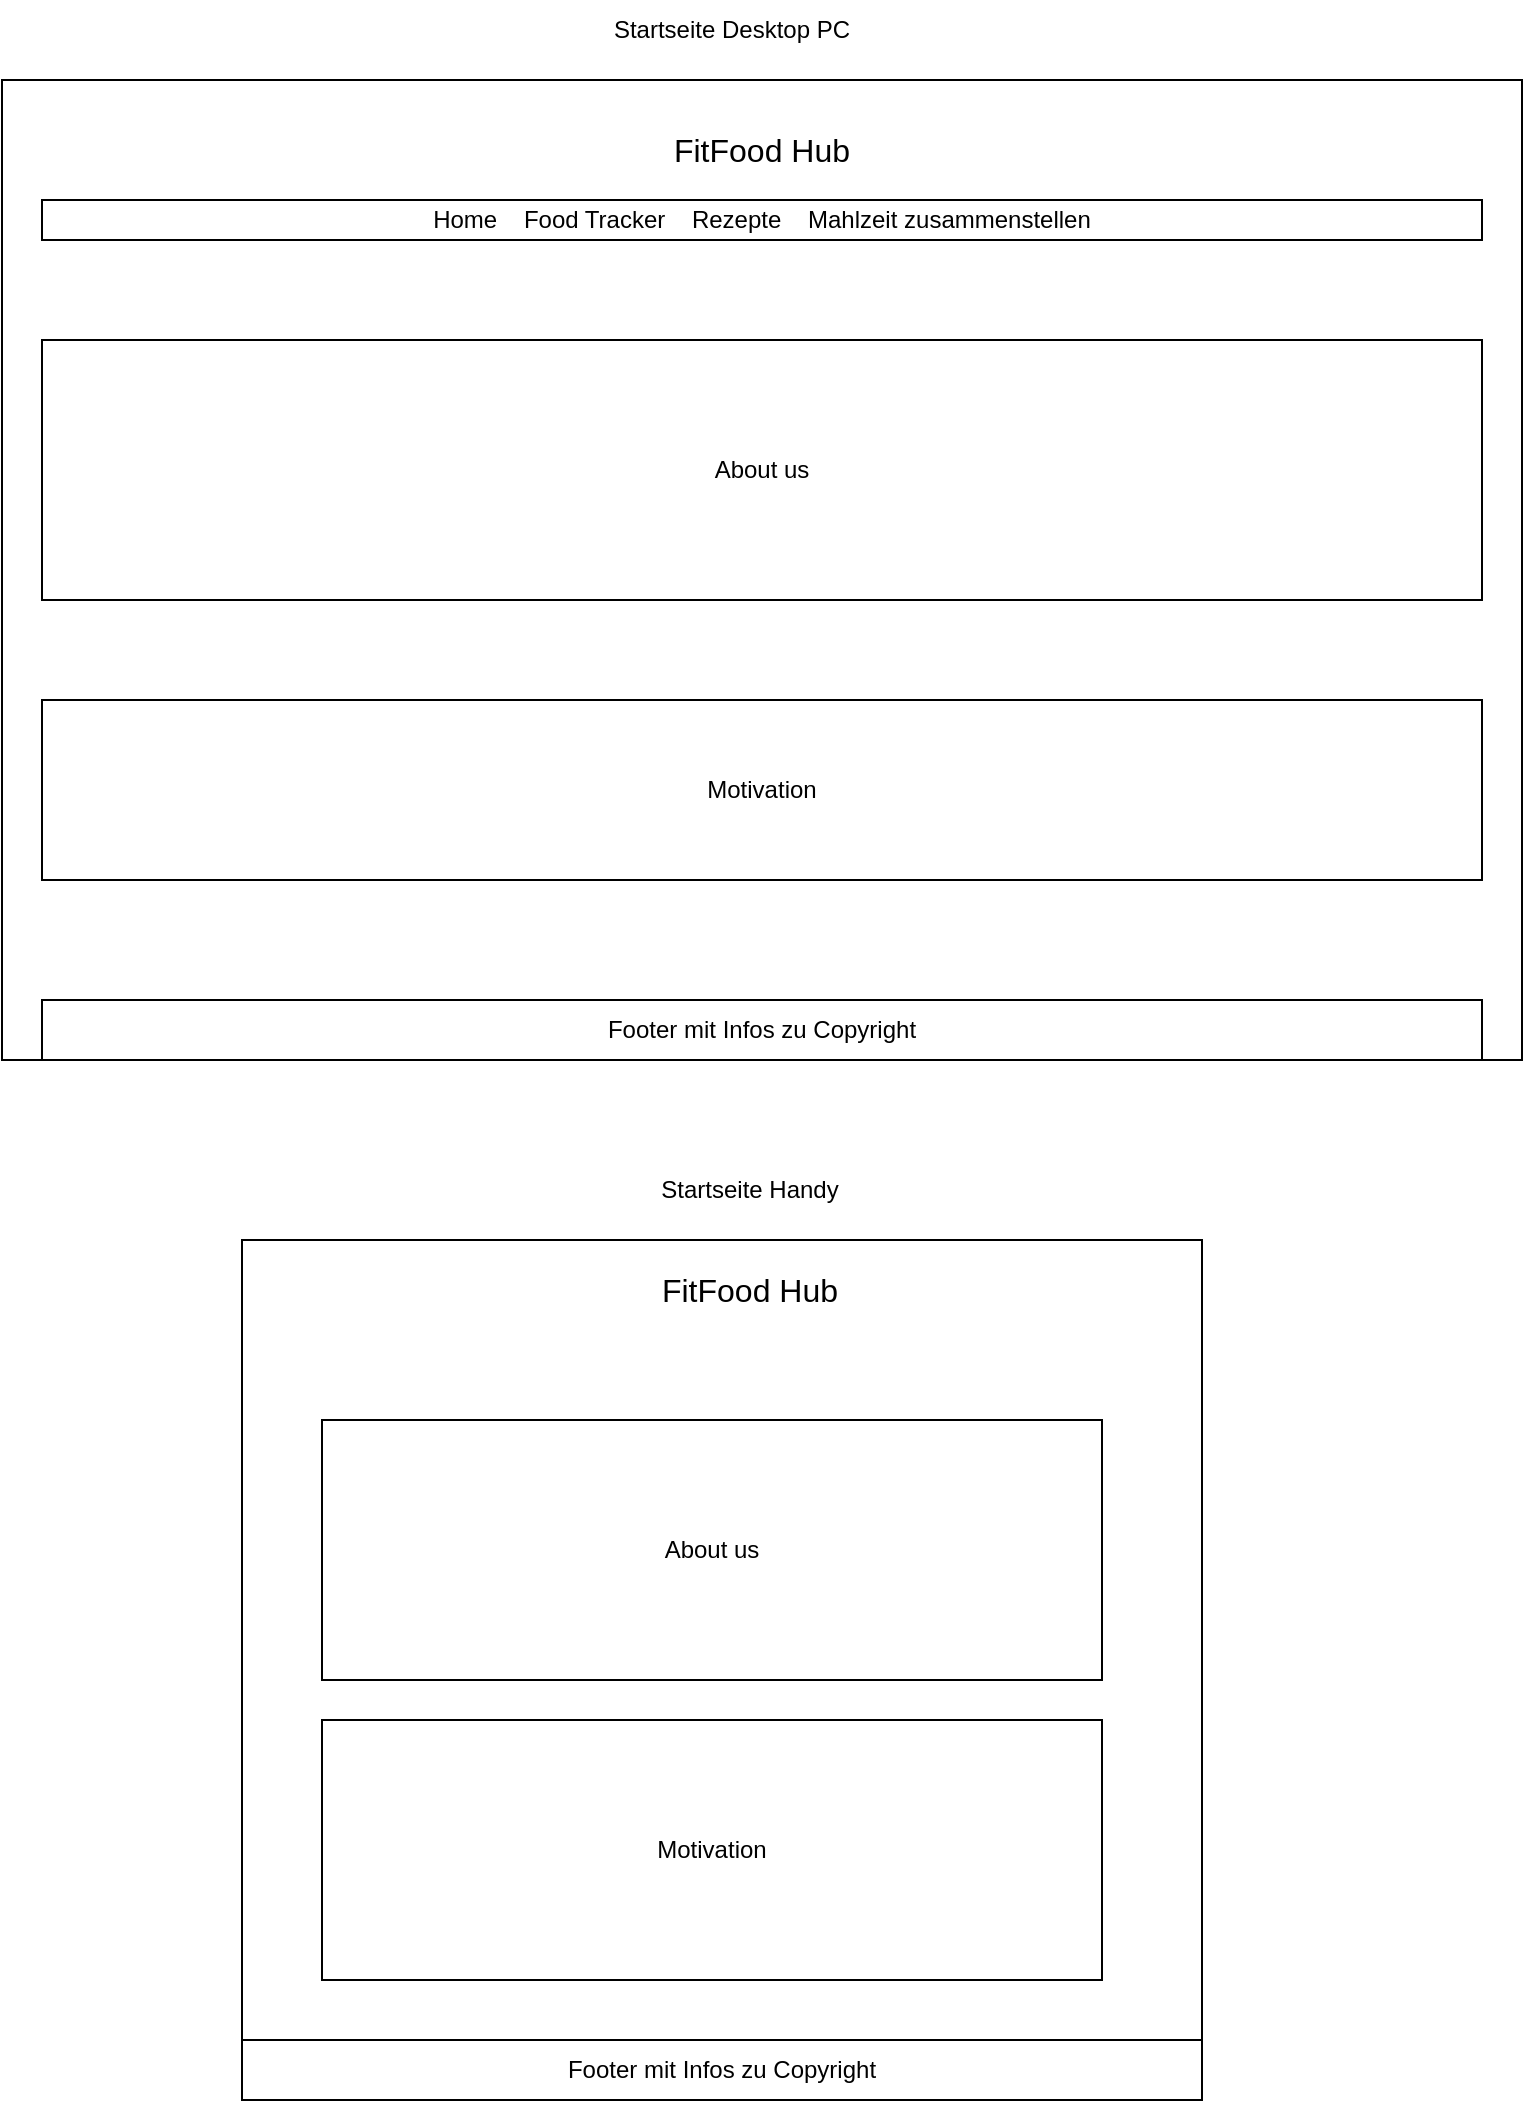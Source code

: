<mxfile version="24.7.17" pages="8">
  <diagram name="Seite-1" id="or8x36GpNiBjoDjEuf-u">
    <mxGraphModel dx="1122" dy="649" grid="1" gridSize="10" guides="1" tooltips="1" connect="1" arrows="1" fold="1" page="1" pageScale="1" pageWidth="827" pageHeight="1169" math="0" shadow="0">
      <root>
        <mxCell id="0" />
        <mxCell id="1" parent="0" />
        <mxCell id="qf7Y-mJlHb-uQuLbUJXK-1" value="" style="rounded=0;whiteSpace=wrap;html=1;" vertex="1" parent="1">
          <mxGeometry x="40" y="70" width="760" height="490" as="geometry" />
        </mxCell>
        <mxCell id="qf7Y-mJlHb-uQuLbUJXK-2" value="&lt;font style=&quot;font-size: 16px;&quot;&gt;FitFood Hub&lt;/font&gt;" style="text;html=1;align=center;verticalAlign=middle;whiteSpace=wrap;rounded=0;" vertex="1" parent="1">
          <mxGeometry x="285" y="90" width="270" height="30" as="geometry" />
        </mxCell>
        <mxCell id="qf7Y-mJlHb-uQuLbUJXK-3" value="Home &amp;nbsp; &amp;nbsp;Food Tracker &amp;nbsp; &amp;nbsp;Rezepte &amp;nbsp; &amp;nbsp;Mahlzeit&amp;nbsp;zusammenstellen" style="rounded=0;whiteSpace=wrap;html=1;" vertex="1" parent="1">
          <mxGeometry x="60" y="130" width="720" height="20" as="geometry" />
        </mxCell>
        <mxCell id="qf7Y-mJlHb-uQuLbUJXK-4" value="About us" style="rounded=0;whiteSpace=wrap;html=1;" vertex="1" parent="1">
          <mxGeometry x="60" y="200" width="720" height="130" as="geometry" />
        </mxCell>
        <mxCell id="qf7Y-mJlHb-uQuLbUJXK-6" value="Motivation" style="rounded=0;whiteSpace=wrap;html=1;" vertex="1" parent="1">
          <mxGeometry x="60" y="380" width="720" height="90" as="geometry" />
        </mxCell>
        <mxCell id="qf7Y-mJlHb-uQuLbUJXK-7" value="Footer mit Infos zu Copyright" style="rounded=0;whiteSpace=wrap;html=1;" vertex="1" parent="1">
          <mxGeometry x="60" y="530" width="720" height="30" as="geometry" />
        </mxCell>
        <mxCell id="qf7Y-mJlHb-uQuLbUJXK-8" value="Startseite Desktop PC" style="text;html=1;align=center;verticalAlign=middle;whiteSpace=wrap;rounded=0;" vertex="1" parent="1">
          <mxGeometry x="290" y="30" width="230" height="30" as="geometry" />
        </mxCell>
        <mxCell id="qf7Y-mJlHb-uQuLbUJXK-9" value="" style="rounded=0;whiteSpace=wrap;html=1;" vertex="1" parent="1">
          <mxGeometry x="160" y="650" width="480" height="420" as="geometry" />
        </mxCell>
        <mxCell id="qf7Y-mJlHb-uQuLbUJXK-10" value="&lt;span style=&quot;font-size: 16px;&quot;&gt;FitFood Hub&lt;/span&gt;" style="text;html=1;align=center;verticalAlign=middle;whiteSpace=wrap;rounded=0;" vertex="1" parent="1">
          <mxGeometry x="279" y="660" width="270" height="30" as="geometry" />
        </mxCell>
        <mxCell id="qf7Y-mJlHb-uQuLbUJXK-13" value="" style="shape=image;html=1;verticalAlign=top;verticalLabelPosition=bottom;labelBackgroundColor=#ffffff;imageAspect=0;aspect=fixed;image=https://cdn4.iconfinder.com/data/icons/essential-app-2/16/burger-menu-more-panel-128.png" vertex="1" parent="1">
          <mxGeometry x="570" y="665.5" width="19" height="19" as="geometry" />
        </mxCell>
        <mxCell id="qf7Y-mJlHb-uQuLbUJXK-14" value="About us" style="rounded=0;whiteSpace=wrap;html=1;" vertex="1" parent="1">
          <mxGeometry x="200" y="740" width="390" height="130" as="geometry" />
        </mxCell>
        <mxCell id="qf7Y-mJlHb-uQuLbUJXK-15" value="Motivation" style="rounded=0;whiteSpace=wrap;html=1;" vertex="1" parent="1">
          <mxGeometry x="200" y="890" width="390" height="130" as="geometry" />
        </mxCell>
        <mxCell id="qf7Y-mJlHb-uQuLbUJXK-16" value="Footer mit Infos zu Copyright" style="rounded=0;whiteSpace=wrap;html=1;" vertex="1" parent="1">
          <mxGeometry x="160" y="1050" width="480" height="30" as="geometry" />
        </mxCell>
        <mxCell id="qf7Y-mJlHb-uQuLbUJXK-17" value="Startseite Handy" style="text;html=1;align=center;verticalAlign=middle;whiteSpace=wrap;rounded=0;" vertex="1" parent="1">
          <mxGeometry x="299" y="610" width="230" height="30" as="geometry" />
        </mxCell>
      </root>
    </mxGraphModel>
  </diagram>
  <diagram id="IoYK9MZPXaFH3YSpdbb9" name="Seite-2">
    <mxGraphModel dx="1122" dy="649" grid="1" gridSize="10" guides="1" tooltips="1" connect="1" arrows="1" fold="1" page="1" pageScale="1" pageWidth="827" pageHeight="1169" math="0" shadow="0">
      <root>
        <mxCell id="0" />
        <mxCell id="1" parent="0" />
        <mxCell id="jREO1Mgu8HpOmWqfxhHD-1" value="" style="rounded=0;whiteSpace=wrap;html=1;" vertex="1" parent="1">
          <mxGeometry x="40" y="70" width="760" height="490" as="geometry" />
        </mxCell>
        <mxCell id="jREO1Mgu8HpOmWqfxhHD-2" value="&lt;font style=&quot;font-size: 16px;&quot;&gt;FitFood Hub&lt;/font&gt;" style="text;html=1;align=center;verticalAlign=middle;whiteSpace=wrap;rounded=0;" vertex="1" parent="1">
          <mxGeometry x="285" y="90" width="270" height="30" as="geometry" />
        </mxCell>
        <mxCell id="jREO1Mgu8HpOmWqfxhHD-3" value="Home &amp;nbsp; &amp;nbsp;Food Tracker &amp;nbsp; &amp;nbsp;Rezepte &amp;nbsp; &amp;nbsp;Mahlzeit&amp;nbsp;zusammenstellen" style="rounded=0;whiteSpace=wrap;html=1;" vertex="1" parent="1">
          <mxGeometry x="60" y="130" width="720" height="20" as="geometry" />
        </mxCell>
        <mxCell id="jREO1Mgu8HpOmWqfxhHD-7" value="Food Tracker Desktop PC" style="text;html=1;align=center;verticalAlign=middle;whiteSpace=wrap;rounded=0;" vertex="1" parent="1">
          <mxGeometry x="290" y="30" width="230" height="30" as="geometry" />
        </mxCell>
        <mxCell id="jREO1Mgu8HpOmWqfxhHD-8" value="" style="rounded=0;whiteSpace=wrap;html=1;" vertex="1" parent="1">
          <mxGeometry x="160" y="650" width="480" height="650" as="geometry" />
        </mxCell>
        <mxCell id="jREO1Mgu8HpOmWqfxhHD-9" value="&lt;span style=&quot;font-size: 16px;&quot;&gt;FitFood Hub&lt;/span&gt;" style="text;html=1;align=center;verticalAlign=middle;whiteSpace=wrap;rounded=0;" vertex="1" parent="1">
          <mxGeometry x="265" y="660" width="270" height="30" as="geometry" />
        </mxCell>
        <mxCell id="jREO1Mgu8HpOmWqfxhHD-10" value="" style="shape=image;html=1;verticalAlign=top;verticalLabelPosition=bottom;labelBackgroundColor=#ffffff;imageAspect=0;aspect=fixed;image=https://cdn4.iconfinder.com/data/icons/essential-app-2/16/burger-menu-more-panel-128.png" vertex="1" parent="1">
          <mxGeometry x="570" y="665.5" width="19" height="19" as="geometry" />
        </mxCell>
        <mxCell id="jREO1Mgu8HpOmWqfxhHD-14" value="Food Tracker Handy" style="text;html=1;align=center;verticalAlign=middle;whiteSpace=wrap;rounded=0;" vertex="1" parent="1">
          <mxGeometry x="299" y="610" width="230" height="30" as="geometry" />
        </mxCell>
        <mxCell id="jREO1Mgu8HpOmWqfxhHD-15" value="Logo" style="rounded=0;whiteSpace=wrap;html=1;" vertex="1" parent="1">
          <mxGeometry x="100" y="87.5" width="50" height="35" as="geometry" />
        </mxCell>
        <mxCell id="R3LBroi1dS7--RAR_du--1" value="" style="rounded=0;whiteSpace=wrap;html=1;" vertex="1" parent="1">
          <mxGeometry x="60" y="200" width="720" height="60" as="geometry" />
        </mxCell>
        <mxCell id="R3LBroi1dS7--RAR_du--3" value="Tag laden" style="rounded=0;whiteSpace=wrap;html=1;fillColor=#d5e8d4;strokeColor=#82b366;" vertex="1" parent="1">
          <mxGeometry x="324" y="210" width="90" height="40" as="geometry" />
        </mxCell>
        <mxCell id="R3LBroi1dS7--RAR_du--4" value="Tag löschen" style="rounded=0;whiteSpace=wrap;html=1;fillColor=#d5e8d4;strokeColor=#82b366;" vertex="1" parent="1">
          <mxGeometry x="529" y="210" width="111" height="40" as="geometry" />
        </mxCell>
        <mxCell id="R3LBroi1dS7--RAR_du--5" value="" style="html=1;verticalLabelPosition=bottom;align=center;labelBackgroundColor=#ffffff;verticalAlign=top;strokeWidth=2;strokeColor=#0080F0;shadow=0;dashed=0;shape=mxgraph.ios7.icons.calendar;" vertex="1" parent="1">
          <mxGeometry x="140" y="212.5" width="50" height="35" as="geometry" />
        </mxCell>
        <mxCell id="R3LBroi1dS7--RAR_du--6" value="&lt;p style=&quot;line-height: 100%;&quot;&gt;&lt;br&gt;&lt;/p&gt;" style="rounded=0;whiteSpace=wrap;html=1;" vertex="1" parent="1">
          <mxGeometry x="60" y="300" width="720" height="80" as="geometry" />
        </mxCell>
        <mxCell id="R3LBroi1dS7--RAR_du--7" value="Mahlzeit Tracken" style="text;html=1;align=center;verticalAlign=middle;whiteSpace=wrap;rounded=0;" vertex="1" parent="1">
          <mxGeometry x="375" y="300" width="95" height="30" as="geometry" />
        </mxCell>
        <mxCell id="R3LBroi1dS7--RAR_du--8" value="Suchfeld" style="rounded=0;whiteSpace=wrap;html=1;" vertex="1" parent="1">
          <mxGeometry x="190" y="335" width="180" height="20" as="geometry" />
        </mxCell>
        <mxCell id="R3LBroi1dS7--RAR_du--9" value="Suche" style="rounded=0;whiteSpace=wrap;html=1;fillColor=#d5e8d4;strokeColor=#82b366;" vertex="1" parent="1">
          <mxGeometry x="450" y="330" width="90" height="30" as="geometry" />
        </mxCell>
        <mxCell id="R3LBroi1dS7--RAR_du--10" value="" style="rounded=0;whiteSpace=wrap;html=1;" vertex="1" parent="1">
          <mxGeometry x="60" y="410" width="720" height="130" as="geometry" />
        </mxCell>
        <mxCell id="R3LBroi1dS7--RAR_du--11" value="Übersicht" style="text;html=1;align=center;verticalAlign=middle;whiteSpace=wrap;rounded=0;" vertex="1" parent="1">
          <mxGeometry x="390" y="410" width="60" height="30" as="geometry" />
        </mxCell>
        <mxCell id="R3LBroi1dS7--RAR_du--12" value="Frühstück" style="text;html=1;align=center;verticalAlign=middle;whiteSpace=wrap;rounded=0;" vertex="1" parent="1">
          <mxGeometry x="100" y="440" width="60" height="30" as="geometry" />
        </mxCell>
        <mxCell id="R3LBroi1dS7--RAR_du--13" value="Mittag" style="text;html=1;align=center;verticalAlign=middle;whiteSpace=wrap;rounded=0;" vertex="1" parent="1">
          <mxGeometry x="285" y="440" width="60" height="30" as="geometry" />
        </mxCell>
        <mxCell id="R3LBroi1dS7--RAR_du--14" value="Abend" style="text;html=1;align=center;verticalAlign=middle;whiteSpace=wrap;rounded=0;" vertex="1" parent="1">
          <mxGeometry x="480" y="440" width="60" height="30" as="geometry" />
        </mxCell>
        <mxCell id="R3LBroi1dS7--RAR_du--15" value="Snack" style="text;html=1;align=center;verticalAlign=middle;whiteSpace=wrap;rounded=0;" vertex="1" parent="1">
          <mxGeometry x="640" y="440" width="60" height="30" as="geometry" />
        </mxCell>
        <mxCell id="R3LBroi1dS7--RAR_du--16" value="Nährwerte" style="rounded=0;whiteSpace=wrap;html=1;" vertex="1" parent="1">
          <mxGeometry x="70" y="470" width="120" height="60" as="geometry" />
        </mxCell>
        <mxCell id="R3LBroi1dS7--RAR_du--17" value="Nährwerte" style="rounded=0;whiteSpace=wrap;html=1;" vertex="1" parent="1">
          <mxGeometry x="255" y="470" width="120" height="60" as="geometry" />
        </mxCell>
        <mxCell id="R3LBroi1dS7--RAR_du--18" value="Nährwerte" style="rounded=0;whiteSpace=wrap;html=1;" vertex="1" parent="1">
          <mxGeometry x="450" y="470" width="120" height="60" as="geometry" />
        </mxCell>
        <mxCell id="R3LBroi1dS7--RAR_du--19" value="Nährwerte" style="rounded=0;whiteSpace=wrap;html=1;" vertex="1" parent="1">
          <mxGeometry x="630" y="470" width="120" height="60" as="geometry" />
        </mxCell>
        <mxCell id="R3LBroi1dS7--RAR_du--20" value="Logo" style="rounded=0;whiteSpace=wrap;html=1;" vertex="1" parent="1">
          <mxGeometry x="205" y="665.5" width="50" height="35" as="geometry" />
        </mxCell>
        <mxCell id="R3LBroi1dS7--RAR_du--21" value="" style="rounded=0;whiteSpace=wrap;html=1;" vertex="1" parent="1">
          <mxGeometry x="180" y="730" width="440" height="100" as="geometry" />
        </mxCell>
        <mxCell id="R3LBroi1dS7--RAR_du--22" value="Tag laden" style="rounded=0;whiteSpace=wrap;html=1;fillColor=#d5e8d4;strokeColor=#82b366;" vertex="1" parent="1">
          <mxGeometry x="360" y="772.5" width="75" height="20" as="geometry" />
        </mxCell>
        <mxCell id="R3LBroi1dS7--RAR_du--23" value="Tag löschen" style="rounded=0;whiteSpace=wrap;html=1;fillColor=#d5e8d4;strokeColor=#82b366;" vertex="1" parent="1">
          <mxGeometry x="359.5" y="800" width="81" height="20" as="geometry" />
        </mxCell>
        <mxCell id="R3LBroi1dS7--RAR_du--24" value="" style="html=1;verticalLabelPosition=bottom;align=center;labelBackgroundColor=#ffffff;verticalAlign=top;strokeWidth=2;strokeColor=#0080F0;shadow=0;dashed=0;shape=mxgraph.ios7.icons.calendar;" vertex="1" parent="1">
          <mxGeometry x="380" y="740" width="30" height="20" as="geometry" />
        </mxCell>
        <mxCell id="R3LBroi1dS7--RAR_du--25" value="&lt;p style=&quot;line-height: 100%;&quot;&gt;&lt;br&gt;&lt;/p&gt;" style="rounded=0;whiteSpace=wrap;html=1;" vertex="1" parent="1">
          <mxGeometry x="180" y="860" width="440" height="90" as="geometry" />
        </mxCell>
        <mxCell id="R3LBroi1dS7--RAR_du--26" value="Mahlzeit Tracken" style="text;html=1;align=center;verticalAlign=middle;whiteSpace=wrap;rounded=0;" vertex="1" parent="1">
          <mxGeometry x="355" y="860" width="95" height="30" as="geometry" />
        </mxCell>
        <mxCell id="R3LBroi1dS7--RAR_du--27" value="Suchfeld" style="rounded=0;whiteSpace=wrap;html=1;" vertex="1" parent="1">
          <mxGeometry x="310" y="890" width="180" height="20" as="geometry" />
        </mxCell>
        <mxCell id="R3LBroi1dS7--RAR_du--28" value="Suche" style="rounded=0;whiteSpace=wrap;html=1;fillColor=#d5e8d4;strokeColor=#82b366;" vertex="1" parent="1">
          <mxGeometry x="362.5" y="920" width="77.5" height="20" as="geometry" />
        </mxCell>
        <mxCell id="R3LBroi1dS7--RAR_du--29" value="" style="rounded=0;whiteSpace=wrap;html=1;" vertex="1" parent="1">
          <mxGeometry x="180" y="970" width="440" height="310" as="geometry" />
        </mxCell>
        <mxCell id="R3LBroi1dS7--RAR_du--30" value="Übersicht" style="text;html=1;align=center;verticalAlign=middle;whiteSpace=wrap;rounded=0;" vertex="1" parent="1">
          <mxGeometry x="365" y="970" width="60" height="30" as="geometry" />
        </mxCell>
        <mxCell id="R3LBroi1dS7--RAR_du--31" value="Frühstück" style="text;html=1;align=center;verticalAlign=middle;whiteSpace=wrap;rounded=0;" vertex="1" parent="1">
          <mxGeometry x="365" y="1000" width="60" height="30" as="geometry" />
        </mxCell>
        <mxCell id="R3LBroi1dS7--RAR_du--32" value="Mittag" style="text;html=1;align=center;verticalAlign=middle;whiteSpace=wrap;rounded=0;" vertex="1" parent="1">
          <mxGeometry x="365" y="1070" width="60" height="30" as="geometry" />
        </mxCell>
        <mxCell id="R3LBroi1dS7--RAR_du--34" value="Snack" style="text;html=1;align=center;verticalAlign=middle;whiteSpace=wrap;rounded=0;" vertex="1" parent="1">
          <mxGeometry x="370" y="1199" width="60" height="30" as="geometry" />
        </mxCell>
        <mxCell id="R3LBroi1dS7--RAR_du--36" value="Nährwerte" style="rounded=0;whiteSpace=wrap;html=1;" vertex="1" parent="1">
          <mxGeometry x="362.5" y="1030" width="65" height="30" as="geometry" />
        </mxCell>
        <mxCell id="R3LBroi1dS7--RAR_du--40" value="Nährwerte" style="rounded=0;whiteSpace=wrap;html=1;" vertex="1" parent="1">
          <mxGeometry x="362.5" y="1100" width="65" height="30" as="geometry" />
        </mxCell>
        <mxCell id="R3LBroi1dS7--RAR_du--41" value="Abend" style="text;html=1;align=center;verticalAlign=middle;whiteSpace=wrap;rounded=0;" vertex="1" parent="1">
          <mxGeometry x="365" y="1139" width="60" height="30" as="geometry" />
        </mxCell>
        <mxCell id="R3LBroi1dS7--RAR_du--42" value="Nährwerte" style="rounded=0;whiteSpace=wrap;html=1;" vertex="1" parent="1">
          <mxGeometry x="360" y="1169" width="65" height="30" as="geometry" />
        </mxCell>
        <mxCell id="R3LBroi1dS7--RAR_du--43" value="Nährwerte" style="rounded=0;whiteSpace=wrap;html=1;" vertex="1" parent="1">
          <mxGeometry x="360" y="1229" width="65" height="30" as="geometry" />
        </mxCell>
      </root>
    </mxGraphModel>
  </diagram>
  <diagram id="70GW-1_SHxjeuJASHkbn" name="Seite-3">
    <mxGraphModel dx="954" dy="552" grid="1" gridSize="10" guides="1" tooltips="1" connect="1" arrows="1" fold="1" page="1" pageScale="1" pageWidth="827" pageHeight="1169" math="0" shadow="0">
      <root>
        <mxCell id="0" />
        <mxCell id="1" parent="0" />
        <mxCell id="NJ-S19Meqi8CDKM2HOOC-1" value="" style="rounded=0;whiteSpace=wrap;html=1;" vertex="1" parent="1">
          <mxGeometry x="40" y="70" width="760" height="490" as="geometry" />
        </mxCell>
        <mxCell id="NJ-S19Meqi8CDKM2HOOC-2" value="&lt;font style=&quot;font-size: 16px;&quot;&gt;FitFood Hub&lt;/font&gt;" style="text;html=1;align=center;verticalAlign=middle;whiteSpace=wrap;rounded=0;" vertex="1" parent="1">
          <mxGeometry x="285" y="90" width="270" height="30" as="geometry" />
        </mxCell>
        <mxCell id="NJ-S19Meqi8CDKM2HOOC-3" value="Home &amp;nbsp; &amp;nbsp;Food Tracker &amp;nbsp; &amp;nbsp;Rezepte &amp;nbsp; &amp;nbsp;Mahlzeit&amp;nbsp;zusammenstellen" style="rounded=0;whiteSpace=wrap;html=1;" vertex="1" parent="1">
          <mxGeometry x="60" y="130" width="720" height="20" as="geometry" />
        </mxCell>
        <mxCell id="NJ-S19Meqi8CDKM2HOOC-4" value="Suche Food Tracker&amp;nbsp;Desktop PC" style="text;html=1;align=center;verticalAlign=middle;whiteSpace=wrap;rounded=0;" vertex="1" parent="1">
          <mxGeometry x="290" y="30" width="230" height="30" as="geometry" />
        </mxCell>
        <mxCell id="NJ-S19Meqi8CDKM2HOOC-5" value="" style="rounded=0;whiteSpace=wrap;html=1;" vertex="1" parent="1">
          <mxGeometry x="160" y="650" width="480" height="650" as="geometry" />
        </mxCell>
        <mxCell id="NJ-S19Meqi8CDKM2HOOC-6" value="&lt;span style=&quot;font-size: 16px;&quot;&gt;FitFood Hub&lt;/span&gt;" style="text;html=1;align=center;verticalAlign=middle;whiteSpace=wrap;rounded=0;" vertex="1" parent="1">
          <mxGeometry x="265" y="660" width="270" height="30" as="geometry" />
        </mxCell>
        <mxCell id="NJ-S19Meqi8CDKM2HOOC-7" value="" style="shape=image;html=1;verticalAlign=top;verticalLabelPosition=bottom;labelBackgroundColor=#ffffff;imageAspect=0;aspect=fixed;image=https://cdn4.iconfinder.com/data/icons/essential-app-2/16/burger-menu-more-panel-128.png" vertex="1" parent="1">
          <mxGeometry x="570" y="665.5" width="19" height="19" as="geometry" />
        </mxCell>
        <mxCell id="NJ-S19Meqi8CDKM2HOOC-8" value="Suche Food Tracker Handy" style="text;html=1;align=center;verticalAlign=middle;whiteSpace=wrap;rounded=0;" vertex="1" parent="1">
          <mxGeometry x="299" y="610" width="230" height="30" as="geometry" />
        </mxCell>
        <mxCell id="NJ-S19Meqi8CDKM2HOOC-9" value="Logo" style="rounded=0;whiteSpace=wrap;html=1;" vertex="1" parent="1">
          <mxGeometry x="100" y="87.5" width="50" height="35" as="geometry" />
        </mxCell>
        <mxCell id="NJ-S19Meqi8CDKM2HOOC-10" value="" style="rounded=0;whiteSpace=wrap;html=1;" vertex="1" parent="1">
          <mxGeometry x="60" y="200" width="720" height="330" as="geometry" />
        </mxCell>
        <mxCell id="NJ-S19Meqi8CDKM2HOOC-12" value="Suche" style="rounded=0;whiteSpace=wrap;html=1;fillColor=#d5e8d4;strokeColor=#82b366;" vertex="1" parent="1">
          <mxGeometry x="465.5" y="265" width="91" height="30" as="geometry" />
        </mxCell>
        <mxCell id="NJ-S19Meqi8CDKM2HOOC-28" value="Logo" style="rounded=0;whiteSpace=wrap;html=1;" vertex="1" parent="1">
          <mxGeometry x="205" y="665.5" width="50" height="35" as="geometry" />
        </mxCell>
        <mxCell id="NJ-S19Meqi8CDKM2HOOC-47" value="&quot;Suche&quot;" style="rounded=0;whiteSpace=wrap;html=1;" vertex="1" parent="1">
          <mxGeometry x="285" y="260" width="125" height="40" as="geometry" />
        </mxCell>
        <mxCell id="NJ-S19Meqi8CDKM2HOOC-48" value="" style="rounded=0;whiteSpace=wrap;html=1;" vertex="1" parent="1">
          <mxGeometry x="100" y="330" width="140" height="175" as="geometry" />
        </mxCell>
        <mxCell id="NJ-S19Meqi8CDKM2HOOC-49" value="Bild" style="rounded=0;whiteSpace=wrap;html=1;" vertex="1" parent="1">
          <mxGeometry x="110" y="387.5" width="120" height="60" as="geometry" />
        </mxCell>
        <mxCell id="NJ-S19Meqi8CDKM2HOOC-50" value="Details" style="rounded=0;whiteSpace=wrap;html=1;fillColor=#d5e8d4;strokeColor=#82b366;" vertex="1" parent="1">
          <mxGeometry x="124.5" y="465" width="91" height="30" as="geometry" />
        </mxCell>
        <mxCell id="NJ-S19Meqi8CDKM2HOOC-51" value="Zutat" style="text;html=1;align=center;verticalAlign=middle;whiteSpace=wrap;rounded=0;" vertex="1" parent="1">
          <mxGeometry x="140" y="345" width="60" height="30" as="geometry" />
        </mxCell>
        <mxCell id="NJ-S19Meqi8CDKM2HOOC-52" value="" style="rounded=0;whiteSpace=wrap;html=1;" vertex="1" parent="1">
          <mxGeometry x="350" y="330" width="140" height="175" as="geometry" />
        </mxCell>
        <mxCell id="NJ-S19Meqi8CDKM2HOOC-53" value="Bild" style="rounded=0;whiteSpace=wrap;html=1;" vertex="1" parent="1">
          <mxGeometry x="360" y="387.5" width="120" height="60" as="geometry" />
        </mxCell>
        <mxCell id="NJ-S19Meqi8CDKM2HOOC-54" value="Details" style="rounded=0;whiteSpace=wrap;html=1;fillColor=#d5e8d4;strokeColor=#82b366;" vertex="1" parent="1">
          <mxGeometry x="374.5" y="465" width="91" height="30" as="geometry" />
        </mxCell>
        <mxCell id="NJ-S19Meqi8CDKM2HOOC-55" value="Zutat" style="text;html=1;align=center;verticalAlign=middle;whiteSpace=wrap;rounded=0;" vertex="1" parent="1">
          <mxGeometry x="390" y="345" width="60" height="30" as="geometry" />
        </mxCell>
        <mxCell id="NJ-S19Meqi8CDKM2HOOC-56" value="" style="rounded=0;whiteSpace=wrap;html=1;" vertex="1" parent="1">
          <mxGeometry x="589" y="330" width="140" height="175" as="geometry" />
        </mxCell>
        <mxCell id="NJ-S19Meqi8CDKM2HOOC-57" value="Bild" style="rounded=0;whiteSpace=wrap;html=1;" vertex="1" parent="1">
          <mxGeometry x="599" y="387.5" width="120" height="60" as="geometry" />
        </mxCell>
        <mxCell id="NJ-S19Meqi8CDKM2HOOC-58" value="Details" style="rounded=0;whiteSpace=wrap;html=1;fillColor=#d5e8d4;strokeColor=#82b366;" vertex="1" parent="1">
          <mxGeometry x="613.5" y="465" width="91" height="30" as="geometry" />
        </mxCell>
        <mxCell id="NJ-S19Meqi8CDKM2HOOC-59" value="Zutat" style="text;html=1;align=center;verticalAlign=middle;whiteSpace=wrap;rounded=0;" vertex="1" parent="1">
          <mxGeometry x="629" y="345" width="60" height="30" as="geometry" />
        </mxCell>
        <mxCell id="NJ-S19Meqi8CDKM2HOOC-60" value="Mahlzeiten Tacken" style="text;html=1;align=center;verticalAlign=middle;whiteSpace=wrap;rounded=0;" vertex="1" parent="1">
          <mxGeometry x="359.5" y="210" width="127.5" height="30" as="geometry" />
        </mxCell>
        <mxCell id="NJ-S19Meqi8CDKM2HOOC-61" value="Suche" style="rounded=0;whiteSpace=wrap;html=1;fillColor=#d5e8d4;strokeColor=#82b366;" vertex="1" parent="1">
          <mxGeometry x="435.5" y="775" width="91" height="30" as="geometry" />
        </mxCell>
        <mxCell id="NJ-S19Meqi8CDKM2HOOC-62" value="&quot;Suche&quot;" style="rounded=0;whiteSpace=wrap;html=1;" vertex="1" parent="1">
          <mxGeometry x="255" y="770" width="125" height="40" as="geometry" />
        </mxCell>
        <mxCell id="NJ-S19Meqi8CDKM2HOOC-63" value="Mahlzeiten Tacken" style="text;html=1;align=center;verticalAlign=middle;whiteSpace=wrap;rounded=0;" vertex="1" parent="1">
          <mxGeometry x="329.5" y="720" width="127.5" height="30" as="geometry" />
        </mxCell>
        <mxCell id="NJ-S19Meqi8CDKM2HOOC-64" value="" style="rounded=0;whiteSpace=wrap;html=1;" vertex="1" parent="1">
          <mxGeometry x="330" y="850" width="140" height="130" as="geometry" />
        </mxCell>
        <mxCell id="NJ-S19Meqi8CDKM2HOOC-65" value="Bild" style="rounded=0;whiteSpace=wrap;html=1;" vertex="1" parent="1">
          <mxGeometry x="350.5" y="890" width="100" height="32.5" as="geometry" />
        </mxCell>
        <mxCell id="NJ-S19Meqi8CDKM2HOOC-66" value="Details" style="rounded=0;whiteSpace=wrap;html=1;fillColor=#d5e8d4;strokeColor=#82b366;" vertex="1" parent="1">
          <mxGeometry x="357.25" y="940" width="85.5" height="15" as="geometry" />
        </mxCell>
        <mxCell id="NJ-S19Meqi8CDKM2HOOC-67" value="Zutat" style="text;html=1;align=center;verticalAlign=middle;whiteSpace=wrap;rounded=0;" vertex="1" parent="1">
          <mxGeometry x="385" y="865" width="40" height="15" as="geometry" />
        </mxCell>
        <mxCell id="NJ-S19Meqi8CDKM2HOOC-72" value="" style="rounded=0;whiteSpace=wrap;html=1;" vertex="1" parent="1">
          <mxGeometry x="330" y="1000" width="140" height="130" as="geometry" />
        </mxCell>
        <mxCell id="NJ-S19Meqi8CDKM2HOOC-73" value="Bild" style="rounded=0;whiteSpace=wrap;html=1;" vertex="1" parent="1">
          <mxGeometry x="350.5" y="1040" width="100" height="32.5" as="geometry" />
        </mxCell>
        <mxCell id="NJ-S19Meqi8CDKM2HOOC-74" value="Details" style="rounded=0;whiteSpace=wrap;html=1;fillColor=#d5e8d4;strokeColor=#82b366;" vertex="1" parent="1">
          <mxGeometry x="357.25" y="1090" width="85.5" height="15" as="geometry" />
        </mxCell>
        <mxCell id="NJ-S19Meqi8CDKM2HOOC-75" value="Zutat" style="text;html=1;align=center;verticalAlign=middle;whiteSpace=wrap;rounded=0;" vertex="1" parent="1">
          <mxGeometry x="385" y="1015" width="40" height="15" as="geometry" />
        </mxCell>
        <mxCell id="NJ-S19Meqi8CDKM2HOOC-76" value="" style="rounded=0;whiteSpace=wrap;html=1;" vertex="1" parent="1">
          <mxGeometry x="329.5" y="1150" width="140" height="130" as="geometry" />
        </mxCell>
        <mxCell id="NJ-S19Meqi8CDKM2HOOC-77" value="Bild" style="rounded=0;whiteSpace=wrap;html=1;" vertex="1" parent="1">
          <mxGeometry x="350" y="1190" width="100" height="32.5" as="geometry" />
        </mxCell>
        <mxCell id="NJ-S19Meqi8CDKM2HOOC-78" value="Details" style="rounded=0;whiteSpace=wrap;html=1;fillColor=#d5e8d4;strokeColor=#82b366;" vertex="1" parent="1">
          <mxGeometry x="356.75" y="1240" width="85.5" height="15" as="geometry" />
        </mxCell>
        <mxCell id="NJ-S19Meqi8CDKM2HOOC-79" value="Zutat" style="text;html=1;align=center;verticalAlign=middle;whiteSpace=wrap;rounded=0;" vertex="1" parent="1">
          <mxGeometry x="384.5" y="1165" width="40" height="15" as="geometry" />
        </mxCell>
      </root>
    </mxGraphModel>
  </diagram>
  <diagram id="gTUTIPOwpOnblwaWaHbe" name="Seite-4">
    <mxGraphModel dx="954" dy="552" grid="1" gridSize="10" guides="1" tooltips="1" connect="1" arrows="1" fold="1" page="1" pageScale="1" pageWidth="827" pageHeight="1169" math="0" shadow="0">
      <root>
        <mxCell id="0" />
        <mxCell id="1" parent="0" />
        <mxCell id="1O_efnisdTQrW3RV0gC--1" value="" style="rounded=0;whiteSpace=wrap;html=1;" vertex="1" parent="1">
          <mxGeometry x="40" y="70" width="760" height="540" as="geometry" />
        </mxCell>
        <mxCell id="1O_efnisdTQrW3RV0gC--2" value="&lt;font style=&quot;font-size: 16px;&quot;&gt;FitFood Hub&lt;/font&gt;" style="text;html=1;align=center;verticalAlign=middle;whiteSpace=wrap;rounded=0;" vertex="1" parent="1">
          <mxGeometry x="285" y="90" width="270" height="30" as="geometry" />
        </mxCell>
        <mxCell id="1O_efnisdTQrW3RV0gC--3" value="Home &amp;nbsp; &amp;nbsp;Food Tracker &amp;nbsp; &amp;nbsp;Rezepte &amp;nbsp; &amp;nbsp;Mahlzeit&amp;nbsp;zusammenstellen" style="rounded=0;whiteSpace=wrap;html=1;" vertex="1" parent="1">
          <mxGeometry x="60" y="130" width="720" height="20" as="geometry" />
        </mxCell>
        <mxCell id="1O_efnisdTQrW3RV0gC--4" value="Essen hinzufügen Food Tracker&amp;nbsp;Desktop PC" style="text;html=1;align=center;verticalAlign=middle;whiteSpace=wrap;rounded=0;" vertex="1" parent="1">
          <mxGeometry x="290" y="30" width="280" height="30" as="geometry" />
        </mxCell>
        <mxCell id="1O_efnisdTQrW3RV0gC--5" value="" style="rounded=0;whiteSpace=wrap;html=1;" vertex="1" parent="1">
          <mxGeometry x="160" y="740" width="480" height="790" as="geometry" />
        </mxCell>
        <mxCell id="1O_efnisdTQrW3RV0gC--6" value="&lt;span style=&quot;font-size: 16px;&quot;&gt;FitFood Hub&lt;/span&gt;" style="text;html=1;align=center;verticalAlign=middle;whiteSpace=wrap;rounded=0;" vertex="1" parent="1">
          <mxGeometry x="265" y="750" width="270" height="30" as="geometry" />
        </mxCell>
        <mxCell id="1O_efnisdTQrW3RV0gC--7" value="" style="shape=image;html=1;verticalAlign=top;verticalLabelPosition=bottom;labelBackgroundColor=#ffffff;imageAspect=0;aspect=fixed;image=https://cdn4.iconfinder.com/data/icons/essential-app-2/16/burger-menu-more-panel-128.png" vertex="1" parent="1">
          <mxGeometry x="570" y="755.5" width="19" height="19" as="geometry" />
        </mxCell>
        <mxCell id="1O_efnisdTQrW3RV0gC--8" value="Essen hinzufügen&amp;nbsp;&amp;nbsp;Food Tracker Handy" style="text;html=1;align=center;verticalAlign=middle;whiteSpace=wrap;rounded=0;" vertex="1" parent="1">
          <mxGeometry x="289.5" y="710" width="230" height="30" as="geometry" />
        </mxCell>
        <mxCell id="1O_efnisdTQrW3RV0gC--9" value="Logo" style="rounded=0;whiteSpace=wrap;html=1;" vertex="1" parent="1">
          <mxGeometry x="100" y="87.5" width="50" height="35" as="geometry" />
        </mxCell>
        <mxCell id="1O_efnisdTQrW3RV0gC--12" value="Logo" style="rounded=0;whiteSpace=wrap;html=1;" vertex="1" parent="1">
          <mxGeometry x="205" y="755.5" width="50" height="35" as="geometry" />
        </mxCell>
        <mxCell id="ooVSpyN7eJ0Efm36eUNj-1" value="" style="rounded=0;whiteSpace=wrap;html=1;" vertex="1" parent="1">
          <mxGeometry x="60" y="180" width="720" height="60" as="geometry" />
        </mxCell>
        <mxCell id="ooVSpyN7eJ0Efm36eUNj-2" value="Tag laden" style="rounded=0;whiteSpace=wrap;html=1;fillColor=#d5e8d4;strokeColor=#82b366;" vertex="1" parent="1">
          <mxGeometry x="324" y="190" width="90" height="40" as="geometry" />
        </mxCell>
        <mxCell id="ooVSpyN7eJ0Efm36eUNj-3" value="Tag löschen" style="rounded=0;whiteSpace=wrap;html=1;fillColor=#d5e8d4;strokeColor=#82b366;" vertex="1" parent="1">
          <mxGeometry x="529" y="190" width="111" height="40" as="geometry" />
        </mxCell>
        <mxCell id="ooVSpyN7eJ0Efm36eUNj-4" value="" style="html=1;verticalLabelPosition=bottom;align=center;labelBackgroundColor=#ffffff;verticalAlign=top;strokeWidth=2;strokeColor=#0080F0;shadow=0;dashed=0;shape=mxgraph.ios7.icons.calendar;" vertex="1" parent="1">
          <mxGeometry x="140" y="192.5" width="50" height="35" as="geometry" />
        </mxCell>
        <mxCell id="ooVSpyN7eJ0Efm36eUNj-5" value="" style="rounded=0;whiteSpace=wrap;html=1;" vertex="1" parent="1">
          <mxGeometry x="60" y="270" width="720" height="170" as="geometry" />
        </mxCell>
        <mxCell id="Kk5nbJhUOZNJnwy-QjPI-1" value="" style="rounded=0;whiteSpace=wrap;html=1;" vertex="1" parent="1">
          <mxGeometry x="60" y="455" width="720" height="130" as="geometry" />
        </mxCell>
        <mxCell id="Kk5nbJhUOZNJnwy-QjPI-2" value="Übersicht" style="text;html=1;align=center;verticalAlign=middle;whiteSpace=wrap;rounded=0;" vertex="1" parent="1">
          <mxGeometry x="390" y="455" width="60" height="30" as="geometry" />
        </mxCell>
        <mxCell id="Kk5nbJhUOZNJnwy-QjPI-3" value="Frühstück" style="text;html=1;align=center;verticalAlign=middle;whiteSpace=wrap;rounded=0;" vertex="1" parent="1">
          <mxGeometry x="100" y="485" width="60" height="30" as="geometry" />
        </mxCell>
        <mxCell id="Kk5nbJhUOZNJnwy-QjPI-4" value="Mittag" style="text;html=1;align=center;verticalAlign=middle;whiteSpace=wrap;rounded=0;" vertex="1" parent="1">
          <mxGeometry x="285" y="485" width="60" height="30" as="geometry" />
        </mxCell>
        <mxCell id="Kk5nbJhUOZNJnwy-QjPI-5" value="Abend" style="text;html=1;align=center;verticalAlign=middle;whiteSpace=wrap;rounded=0;" vertex="1" parent="1">
          <mxGeometry x="480" y="485" width="60" height="30" as="geometry" />
        </mxCell>
        <mxCell id="Kk5nbJhUOZNJnwy-QjPI-6" value="Snack" style="text;html=1;align=center;verticalAlign=middle;whiteSpace=wrap;rounded=0;" vertex="1" parent="1">
          <mxGeometry x="640" y="485" width="60" height="30" as="geometry" />
        </mxCell>
        <mxCell id="Kk5nbJhUOZNJnwy-QjPI-7" value="Nährwerte" style="rounded=0;whiteSpace=wrap;html=1;" vertex="1" parent="1">
          <mxGeometry x="70" y="515" width="120" height="60" as="geometry" />
        </mxCell>
        <mxCell id="Kk5nbJhUOZNJnwy-QjPI-8" value="Nährwerte" style="rounded=0;whiteSpace=wrap;html=1;" vertex="1" parent="1">
          <mxGeometry x="255" y="515" width="120" height="60" as="geometry" />
        </mxCell>
        <mxCell id="Kk5nbJhUOZNJnwy-QjPI-9" value="Nährwerte" style="rounded=0;whiteSpace=wrap;html=1;" vertex="1" parent="1">
          <mxGeometry x="450" y="515" width="120" height="60" as="geometry" />
        </mxCell>
        <mxCell id="Kk5nbJhUOZNJnwy-QjPI-10" value="Nährwerte" style="rounded=0;whiteSpace=wrap;html=1;" vertex="1" parent="1">
          <mxGeometry x="630" y="515" width="120" height="60" as="geometry" />
        </mxCell>
        <mxCell id="Kk5nbJhUOZNJnwy-QjPI-11" value="Produktdetails" style="text;html=1;align=center;verticalAlign=middle;whiteSpace=wrap;rounded=0;" vertex="1" parent="1">
          <mxGeometry x="369.5" y="280" width="60" height="30" as="geometry" />
        </mxCell>
        <mxCell id="Kk5nbJhUOZNJnwy-QjPI-12" value="Bild" style="rounded=0;whiteSpace=wrap;html=1;" vertex="1" parent="1">
          <mxGeometry x="350" y="320" width="110" height="40" as="geometry" />
        </mxCell>
        <mxCell id="Kk5nbJhUOZNJnwy-QjPI-14" value="100" style="rounded=0;whiteSpace=wrap;html=1;" vertex="1" parent="1">
          <mxGeometry x="140" y="390" width="90" height="40" as="geometry" />
        </mxCell>
        <mxCell id="Kk5nbJhUOZNJnwy-QjPI-15" value="Menge" style="text;html=1;align=center;verticalAlign=middle;whiteSpace=wrap;rounded=0;" vertex="1" parent="1">
          <mxGeometry x="70" y="395" width="60" height="30" as="geometry" />
        </mxCell>
        <mxCell id="Kk5nbJhUOZNJnwy-QjPI-16" value="Frühstück" style="rounded=0;whiteSpace=wrap;html=1;" vertex="1" parent="1">
          <mxGeometry x="324" y="390" width="106" height="40" as="geometry" />
        </mxCell>
        <mxCell id="Kk5nbJhUOZNJnwy-QjPI-17" value="Kategorie" style="text;html=1;align=center;verticalAlign=middle;whiteSpace=wrap;rounded=0;" vertex="1" parent="1">
          <mxGeometry x="254" y="395" width="60" height="30" as="geometry" />
        </mxCell>
        <mxCell id="Kk5nbJhUOZNJnwy-QjPI-18" value="" style="triangle;whiteSpace=wrap;html=1;rotation=90;" vertex="1" parent="1">
          <mxGeometry x="408.25" y="399.75" width="15.5" height="21" as="geometry" />
        </mxCell>
        <mxCell id="Kk5nbJhUOZNJnwy-QjPI-20" value="Hinzufügen&lt;span style=&quot;caret-color: rgba(0, 0, 0, 0); color: rgba(0, 0, 0, 0); font-family: monospace; font-size: 0px; text-align: start; white-space: nowrap;&quot;&gt;%3CmxGraphModel%3E%3Croot%3E%3CmxCell%20id%3D%220%22%2F%3E%3CmxCell%20id%3D%221%22%20parent%3D%220%22%2F%3E%3CmxCell%20id%3D%222%22%20value%3D%22Tag%20l%C3%B6schen%22%20style%3D%22rounded%3D0%3BwhiteSpace%3Dwrap%3Bhtml%3D1%3BfillColor%3D%23d5e8d4%3BstrokeColor%3D%2382b366%3B%22%20vertex%3D%221%22%20parent%3D%221%22%3E%3CmxGeometry%20x%3D%22529%22%20y%3D%22190%22%20width%3D%22111%22%20height%3D%2240%22%20as%3D%22geometry%22%2F%3E%3C%2FmxCell%3E%3C%2Froot%3E%3C%2FmxGraphModel%3E&lt;/span&gt;" style="rounded=0;whiteSpace=wrap;html=1;fillColor=#d5e8d4;strokeColor=#82b366;" vertex="1" parent="1">
          <mxGeometry x="459" y="390" width="111" height="40" as="geometry" />
        </mxCell>
        <mxCell id="Kk5nbJhUOZNJnwy-QjPI-21" value="Zurück zur Suche" style="rounded=0;whiteSpace=wrap;html=1;fillColor=#d5e8d4;strokeColor=#82b366;" vertex="1" parent="1">
          <mxGeometry x="600" y="390" width="111" height="40" as="geometry" />
        </mxCell>
        <mxCell id="OMAe1CCSfcrOIt5mbPMs-1" value="" style="rounded=0;whiteSpace=wrap;html=1;" vertex="1" parent="1">
          <mxGeometry x="180" y="810" width="440" height="100" as="geometry" />
        </mxCell>
        <mxCell id="OMAe1CCSfcrOIt5mbPMs-2" value="Tag laden" style="rounded=0;whiteSpace=wrap;html=1;fillColor=#d5e8d4;strokeColor=#82b366;" vertex="1" parent="1">
          <mxGeometry x="360" y="852.5" width="75" height="20" as="geometry" />
        </mxCell>
        <mxCell id="OMAe1CCSfcrOIt5mbPMs-3" value="Tag löschen" style="rounded=0;whiteSpace=wrap;html=1;fillColor=#d5e8d4;strokeColor=#82b366;" vertex="1" parent="1">
          <mxGeometry x="359.5" y="880" width="81" height="20" as="geometry" />
        </mxCell>
        <mxCell id="OMAe1CCSfcrOIt5mbPMs-4" value="" style="html=1;verticalLabelPosition=bottom;align=center;labelBackgroundColor=#ffffff;verticalAlign=top;strokeWidth=2;strokeColor=#0080F0;shadow=0;dashed=0;shape=mxgraph.ios7.icons.calendar;" vertex="1" parent="1">
          <mxGeometry x="380" y="820" width="30" height="20" as="geometry" />
        </mxCell>
        <mxCell id="OMAe1CCSfcrOIt5mbPMs-5" value="" style="rounded=0;whiteSpace=wrap;html=1;" vertex="1" parent="1">
          <mxGeometry x="180" y="1200" width="440" height="310" as="geometry" />
        </mxCell>
        <mxCell id="OMAe1CCSfcrOIt5mbPMs-6" value="Übersicht" style="text;html=1;align=center;verticalAlign=middle;whiteSpace=wrap;rounded=0;" vertex="1" parent="1">
          <mxGeometry x="365" y="1200" width="60" height="30" as="geometry" />
        </mxCell>
        <mxCell id="OMAe1CCSfcrOIt5mbPMs-7" value="Frühstück" style="text;html=1;align=center;verticalAlign=middle;whiteSpace=wrap;rounded=0;" vertex="1" parent="1">
          <mxGeometry x="365" y="1230" width="60" height="30" as="geometry" />
        </mxCell>
        <mxCell id="OMAe1CCSfcrOIt5mbPMs-8" value="Mittag" style="text;html=1;align=center;verticalAlign=middle;whiteSpace=wrap;rounded=0;" vertex="1" parent="1">
          <mxGeometry x="365" y="1300" width="60" height="30" as="geometry" />
        </mxCell>
        <mxCell id="OMAe1CCSfcrOIt5mbPMs-9" value="Snack" style="text;html=1;align=center;verticalAlign=middle;whiteSpace=wrap;rounded=0;" vertex="1" parent="1">
          <mxGeometry x="370" y="1429" width="60" height="30" as="geometry" />
        </mxCell>
        <mxCell id="OMAe1CCSfcrOIt5mbPMs-10" value="Nährwerte" style="rounded=0;whiteSpace=wrap;html=1;" vertex="1" parent="1">
          <mxGeometry x="362.5" y="1260" width="65" height="30" as="geometry" />
        </mxCell>
        <mxCell id="OMAe1CCSfcrOIt5mbPMs-11" value="Nährwerte" style="rounded=0;whiteSpace=wrap;html=1;" vertex="1" parent="1">
          <mxGeometry x="362.5" y="1330" width="65" height="30" as="geometry" />
        </mxCell>
        <mxCell id="OMAe1CCSfcrOIt5mbPMs-12" value="Abend" style="text;html=1;align=center;verticalAlign=middle;whiteSpace=wrap;rounded=0;" vertex="1" parent="1">
          <mxGeometry x="365" y="1369" width="60" height="30" as="geometry" />
        </mxCell>
        <mxCell id="OMAe1CCSfcrOIt5mbPMs-13" value="Nährwerte" style="rounded=0;whiteSpace=wrap;html=1;" vertex="1" parent="1">
          <mxGeometry x="360" y="1399" width="65" height="30" as="geometry" />
        </mxCell>
        <mxCell id="OMAe1CCSfcrOIt5mbPMs-14" value="Nährwerte" style="rounded=0;whiteSpace=wrap;html=1;" vertex="1" parent="1">
          <mxGeometry x="360" y="1459" width="65" height="30" as="geometry" />
        </mxCell>
        <mxCell id="OMAe1CCSfcrOIt5mbPMs-15" value="" style="rounded=0;whiteSpace=wrap;html=1;" vertex="1" parent="1">
          <mxGeometry x="180" y="930" width="440" height="260" as="geometry" />
        </mxCell>
        <mxCell id="OMAe1CCSfcrOIt5mbPMs-16" value="Produktdetails" style="text;html=1;align=center;verticalAlign=middle;whiteSpace=wrap;rounded=0;" vertex="1" parent="1">
          <mxGeometry x="365" y="940" width="60" height="30" as="geometry" />
        </mxCell>
        <mxCell id="OMAe1CCSfcrOIt5mbPMs-17" value="Bild" style="rounded=0;whiteSpace=wrap;html=1;" vertex="1" parent="1">
          <mxGeometry x="344.5" y="970" width="110" height="40" as="geometry" />
        </mxCell>
        <mxCell id="OMAe1CCSfcrOIt5mbPMs-18" value="100" style="rounded=0;whiteSpace=wrap;html=1;" vertex="1" parent="1">
          <mxGeometry x="395" y="1020" width="90" height="40" as="geometry" />
        </mxCell>
        <mxCell id="OMAe1CCSfcrOIt5mbPMs-19" value="Menge" style="text;html=1;align=center;verticalAlign=middle;whiteSpace=wrap;rounded=0;" vertex="1" parent="1">
          <mxGeometry x="325" y="1025" width="60" height="30" as="geometry" />
        </mxCell>
        <mxCell id="OMAe1CCSfcrOIt5mbPMs-20" value="Frühstück" style="rounded=0;whiteSpace=wrap;html=1;" vertex="1" parent="1">
          <mxGeometry x="393" y="1065" width="106" height="40" as="geometry" />
        </mxCell>
        <mxCell id="OMAe1CCSfcrOIt5mbPMs-21" value="Kategorie" style="text;html=1;align=center;verticalAlign=middle;whiteSpace=wrap;rounded=0;" vertex="1" parent="1">
          <mxGeometry x="323" y="1070" width="60" height="30" as="geometry" />
        </mxCell>
        <mxCell id="OMAe1CCSfcrOIt5mbPMs-22" value="" style="triangle;whiteSpace=wrap;html=1;rotation=90;" vertex="1" parent="1">
          <mxGeometry x="477.25" y="1074.75" width="15.5" height="21" as="geometry" />
        </mxCell>
        <mxCell id="OMAe1CCSfcrOIt5mbPMs-23" value="Hinzufügen&lt;span style=&quot;caret-color: rgba(0, 0, 0, 0); color: rgba(0, 0, 0, 0); font-family: monospace; font-size: 0px; text-align: start; white-space: nowrap;&quot;&gt;%3CmxGraphModel%3E%3Croot%3E%3CmxCell%20id%3D%220%22%2F%3E%3CmxCell%20id%3D%221%22%20parent%3D%220%22%2F%3E%3CmxCell%20id%3D%222%22%20value%3D%22Tag%20l%C3%B6schen%22%20style%3D%22rounded%3D0%3BwhiteSpace%3Dwrap%3Bhtml%3D1%3BfillColor%3D%23d5e8d4%3BstrokeColor%3D%2382b366%3B%22%20vertex%3D%221%22%20parent%3D%221%22%3E%3CmxGeometry%20x%3D%22529%22%20y%3D%22190%22%20width%3D%22111%22%20height%3D%2240%22%20as%3D%22geometry%22%2F%3E%3C%2FmxCell%3E%3C%2Froot%3E%3C%2FmxGraphModel%3E&lt;/span&gt;" style="rounded=0;whiteSpace=wrap;html=1;fillColor=#d5e8d4;strokeColor=#82b366;" vertex="1" parent="1">
          <mxGeometry x="348.25" y="1110" width="98.5" height="31" as="geometry" />
        </mxCell>
        <mxCell id="OMAe1CCSfcrOIt5mbPMs-24" value="Zurück zur Suche" style="rounded=0;whiteSpace=wrap;html=1;fillColor=#d5e8d4;strokeColor=#82b366;" vertex="1" parent="1">
          <mxGeometry x="350" y="1149" width="97.5" height="31" as="geometry" />
        </mxCell>
      </root>
    </mxGraphModel>
  </diagram>
  <diagram id="4A0RcRYzzAp_jQmKM1oe" name="Seite-5">
    <mxGraphModel dx="954" dy="552" grid="1" gridSize="10" guides="1" tooltips="1" connect="1" arrows="1" fold="1" page="1" pageScale="1" pageWidth="827" pageHeight="1169" math="0" shadow="0">
      <root>
        <mxCell id="0" />
        <mxCell id="1" parent="0" />
        <mxCell id="8Bc8eWkyjKTp8a3GQ28j-1" value="" style="rounded=0;whiteSpace=wrap;html=1;" vertex="1" parent="1">
          <mxGeometry x="40" y="70" width="760" height="490" as="geometry" />
        </mxCell>
        <mxCell id="8Bc8eWkyjKTp8a3GQ28j-2" value="&lt;font style=&quot;font-size: 16px;&quot;&gt;FitFood Hub&lt;/font&gt;" style="text;html=1;align=center;verticalAlign=middle;whiteSpace=wrap;rounded=0;" vertex="1" parent="1">
          <mxGeometry x="285" y="90" width="270" height="30" as="geometry" />
        </mxCell>
        <mxCell id="8Bc8eWkyjKTp8a3GQ28j-3" value="Home &amp;nbsp; &amp;nbsp;Food Tracker &amp;nbsp; &amp;nbsp;Rezepte &amp;nbsp; &amp;nbsp;Mahlzeit&amp;nbsp;zusammenstellen" style="rounded=0;whiteSpace=wrap;html=1;" vertex="1" parent="1">
          <mxGeometry x="60" y="130" width="720" height="20" as="geometry" />
        </mxCell>
        <mxCell id="8Bc8eWkyjKTp8a3GQ28j-4" value="&amp;nbsp;Rezepte Desktop PC" style="text;html=1;align=center;verticalAlign=middle;whiteSpace=wrap;rounded=0;" vertex="1" parent="1">
          <mxGeometry x="290" y="30" width="230" height="30" as="geometry" />
        </mxCell>
        <mxCell id="8Bc8eWkyjKTp8a3GQ28j-5" value="" style="rounded=0;whiteSpace=wrap;html=1;" vertex="1" parent="1">
          <mxGeometry x="160" y="650" width="480" height="650" as="geometry" />
        </mxCell>
        <mxCell id="8Bc8eWkyjKTp8a3GQ28j-6" value="&lt;span style=&quot;font-size: 16px;&quot;&gt;FitFood Hub&lt;/span&gt;" style="text;html=1;align=center;verticalAlign=middle;whiteSpace=wrap;rounded=0;" vertex="1" parent="1">
          <mxGeometry x="265" y="660" width="270" height="30" as="geometry" />
        </mxCell>
        <mxCell id="8Bc8eWkyjKTp8a3GQ28j-7" value="" style="shape=image;html=1;verticalAlign=top;verticalLabelPosition=bottom;labelBackgroundColor=#ffffff;imageAspect=0;aspect=fixed;image=https://cdn4.iconfinder.com/data/icons/essential-app-2/16/burger-menu-more-panel-128.png" vertex="1" parent="1">
          <mxGeometry x="570" y="665.5" width="19" height="19" as="geometry" />
        </mxCell>
        <mxCell id="8Bc8eWkyjKTp8a3GQ28j-8" value="Rezepte&amp;nbsp;Handy" style="text;html=1;align=center;verticalAlign=middle;whiteSpace=wrap;rounded=0;" vertex="1" parent="1">
          <mxGeometry x="299" y="610" width="230" height="30" as="geometry" />
        </mxCell>
        <mxCell id="8Bc8eWkyjKTp8a3GQ28j-9" value="Logo" style="rounded=0;whiteSpace=wrap;html=1;" vertex="1" parent="1">
          <mxGeometry x="100" y="87.5" width="50" height="35" as="geometry" />
        </mxCell>
        <mxCell id="8Bc8eWkyjKTp8a3GQ28j-10" value="" style="rounded=0;whiteSpace=wrap;html=1;" vertex="1" parent="1">
          <mxGeometry x="60" y="200" width="720" height="330" as="geometry" />
        </mxCell>
        <mxCell id="8Bc8eWkyjKTp8a3GQ28j-11" value="Suche" style="rounded=0;whiteSpace=wrap;html=1;fillColor=#d5e8d4;strokeColor=#82b366;" vertex="1" parent="1">
          <mxGeometry x="465.5" y="265" width="91" height="30" as="geometry" />
        </mxCell>
        <mxCell id="8Bc8eWkyjKTp8a3GQ28j-12" value="Logo" style="rounded=0;whiteSpace=wrap;html=1;" vertex="1" parent="1">
          <mxGeometry x="205" y="665.5" width="50" height="35" as="geometry" />
        </mxCell>
        <mxCell id="8Bc8eWkyjKTp8a3GQ28j-13" value="&quot;Suche&quot;" style="rounded=0;whiteSpace=wrap;html=1;" vertex="1" parent="1">
          <mxGeometry x="285" y="260" width="125" height="40" as="geometry" />
        </mxCell>
        <mxCell id="8Bc8eWkyjKTp8a3GQ28j-14" value="" style="rounded=0;whiteSpace=wrap;html=1;" vertex="1" parent="1">
          <mxGeometry x="100" y="330" width="140" height="175" as="geometry" />
        </mxCell>
        <mxCell id="8Bc8eWkyjKTp8a3GQ28j-15" value="Bild" style="rounded=0;whiteSpace=wrap;html=1;" vertex="1" parent="1">
          <mxGeometry x="110" y="387.5" width="120" height="60" as="geometry" />
        </mxCell>
        <mxCell id="8Bc8eWkyjKTp8a3GQ28j-16" value="Details" style="rounded=0;whiteSpace=wrap;html=1;fillColor=#d5e8d4;strokeColor=#82b366;" vertex="1" parent="1">
          <mxGeometry x="124.5" y="465" width="91" height="30" as="geometry" />
        </mxCell>
        <mxCell id="8Bc8eWkyjKTp8a3GQ28j-17" value="Mahlzeit" style="text;html=1;align=center;verticalAlign=middle;whiteSpace=wrap;rounded=0;" vertex="1" parent="1">
          <mxGeometry x="140" y="345" width="60" height="30" as="geometry" />
        </mxCell>
        <mxCell id="8Bc8eWkyjKTp8a3GQ28j-18" value="" style="rounded=0;whiteSpace=wrap;html=1;" vertex="1" parent="1">
          <mxGeometry x="350" y="330" width="140" height="175" as="geometry" />
        </mxCell>
        <mxCell id="8Bc8eWkyjKTp8a3GQ28j-19" value="Bild" style="rounded=0;whiteSpace=wrap;html=1;" vertex="1" parent="1">
          <mxGeometry x="360" y="387.5" width="120" height="60" as="geometry" />
        </mxCell>
        <mxCell id="8Bc8eWkyjKTp8a3GQ28j-20" value="Details" style="rounded=0;whiteSpace=wrap;html=1;fillColor=#d5e8d4;strokeColor=#82b366;" vertex="1" parent="1">
          <mxGeometry x="374.5" y="465" width="91" height="30" as="geometry" />
        </mxCell>
        <mxCell id="8Bc8eWkyjKTp8a3GQ28j-21" value="Mahlzeit" style="text;html=1;align=center;verticalAlign=middle;whiteSpace=wrap;rounded=0;" vertex="1" parent="1">
          <mxGeometry x="390" y="345" width="60" height="30" as="geometry" />
        </mxCell>
        <mxCell id="8Bc8eWkyjKTp8a3GQ28j-22" value="" style="rounded=0;whiteSpace=wrap;html=1;" vertex="1" parent="1">
          <mxGeometry x="589" y="330" width="140" height="175" as="geometry" />
        </mxCell>
        <mxCell id="8Bc8eWkyjKTp8a3GQ28j-23" value="Bild" style="rounded=0;whiteSpace=wrap;html=1;" vertex="1" parent="1">
          <mxGeometry x="599" y="387.5" width="120" height="60" as="geometry" />
        </mxCell>
        <mxCell id="8Bc8eWkyjKTp8a3GQ28j-24" value="Details" style="rounded=0;whiteSpace=wrap;html=1;fillColor=#d5e8d4;strokeColor=#82b366;" vertex="1" parent="1">
          <mxGeometry x="613.5" y="465" width="91" height="30" as="geometry" />
        </mxCell>
        <mxCell id="8Bc8eWkyjKTp8a3GQ28j-25" value="Mahlzeit" style="text;html=1;align=center;verticalAlign=middle;whiteSpace=wrap;rounded=0;" vertex="1" parent="1">
          <mxGeometry x="629" y="345" width="60" height="30" as="geometry" />
        </mxCell>
        <mxCell id="8Bc8eWkyjKTp8a3GQ28j-26" value="Suche Rezepte" style="text;html=1;align=center;verticalAlign=middle;whiteSpace=wrap;rounded=0;" vertex="1" parent="1">
          <mxGeometry x="359.5" y="210" width="127.5" height="30" as="geometry" />
        </mxCell>
        <mxCell id="8Bc8eWkyjKTp8a3GQ28j-27" value="Suche" style="rounded=0;whiteSpace=wrap;html=1;fillColor=#d5e8d4;strokeColor=#82b366;" vertex="1" parent="1">
          <mxGeometry x="435.5" y="775" width="91" height="30" as="geometry" />
        </mxCell>
        <mxCell id="8Bc8eWkyjKTp8a3GQ28j-28" value="&quot;Suche&quot;" style="rounded=0;whiteSpace=wrap;html=1;" vertex="1" parent="1">
          <mxGeometry x="255" y="770" width="125" height="40" as="geometry" />
        </mxCell>
        <mxCell id="8Bc8eWkyjKTp8a3GQ28j-29" value="Suche Rezepte" style="text;html=1;align=center;verticalAlign=middle;whiteSpace=wrap;rounded=0;" vertex="1" parent="1">
          <mxGeometry x="329.5" y="720" width="127.5" height="30" as="geometry" />
        </mxCell>
        <mxCell id="8Bc8eWkyjKTp8a3GQ28j-30" value="" style="rounded=0;whiteSpace=wrap;html=1;" vertex="1" parent="1">
          <mxGeometry x="330" y="850" width="140" height="130" as="geometry" />
        </mxCell>
        <mxCell id="8Bc8eWkyjKTp8a3GQ28j-31" value="Bild" style="rounded=0;whiteSpace=wrap;html=1;" vertex="1" parent="1">
          <mxGeometry x="350.5" y="890" width="100" height="32.5" as="geometry" />
        </mxCell>
        <mxCell id="8Bc8eWkyjKTp8a3GQ28j-32" value="Details" style="rounded=0;whiteSpace=wrap;html=1;fillColor=#d5e8d4;strokeColor=#82b366;" vertex="1" parent="1">
          <mxGeometry x="357.25" y="940" width="85.5" height="15" as="geometry" />
        </mxCell>
        <mxCell id="8Bc8eWkyjKTp8a3GQ28j-33" value="Mahlzeit" style="text;html=1;align=center;verticalAlign=middle;whiteSpace=wrap;rounded=0;" vertex="1" parent="1">
          <mxGeometry x="385" y="865" width="40" height="15" as="geometry" />
        </mxCell>
        <mxCell id="8Bc8eWkyjKTp8a3GQ28j-34" value="" style="rounded=0;whiteSpace=wrap;html=1;" vertex="1" parent="1">
          <mxGeometry x="330" y="1000" width="140" height="130" as="geometry" />
        </mxCell>
        <mxCell id="8Bc8eWkyjKTp8a3GQ28j-35" value="Bild" style="rounded=0;whiteSpace=wrap;html=1;" vertex="1" parent="1">
          <mxGeometry x="350.5" y="1040" width="100" height="32.5" as="geometry" />
        </mxCell>
        <mxCell id="8Bc8eWkyjKTp8a3GQ28j-36" value="Details" style="rounded=0;whiteSpace=wrap;html=1;fillColor=#d5e8d4;strokeColor=#82b366;" vertex="1" parent="1">
          <mxGeometry x="357.25" y="1090" width="85.5" height="15" as="geometry" />
        </mxCell>
        <mxCell id="8Bc8eWkyjKTp8a3GQ28j-37" value="Mahlzeit" style="text;html=1;align=center;verticalAlign=middle;whiteSpace=wrap;rounded=0;" vertex="1" parent="1">
          <mxGeometry x="385" y="1015" width="40" height="15" as="geometry" />
        </mxCell>
        <mxCell id="8Bc8eWkyjKTp8a3GQ28j-38" value="" style="rounded=0;whiteSpace=wrap;html=1;" vertex="1" parent="1">
          <mxGeometry x="329.5" y="1150" width="140" height="130" as="geometry" />
        </mxCell>
        <mxCell id="8Bc8eWkyjKTp8a3GQ28j-39" value="Bild" style="rounded=0;whiteSpace=wrap;html=1;" vertex="1" parent="1">
          <mxGeometry x="350" y="1190" width="100" height="32.5" as="geometry" />
        </mxCell>
        <mxCell id="8Bc8eWkyjKTp8a3GQ28j-40" value="Details" style="rounded=0;whiteSpace=wrap;html=1;fillColor=#d5e8d4;strokeColor=#82b366;" vertex="1" parent="1">
          <mxGeometry x="356.75" y="1240" width="85.5" height="15" as="geometry" />
        </mxCell>
        <mxCell id="8Bc8eWkyjKTp8a3GQ28j-41" value="Mahlzeit" style="text;html=1;align=center;verticalAlign=middle;whiteSpace=wrap;rounded=0;" vertex="1" parent="1">
          <mxGeometry x="384.5" y="1165" width="40" height="15" as="geometry" />
        </mxCell>
      </root>
    </mxGraphModel>
  </diagram>
  <diagram id="vHxOcMT1usrwXvl_1rUe" name="Seite-6">
    <mxGraphModel dx="954" dy="552" grid="1" gridSize="10" guides="1" tooltips="1" connect="1" arrows="1" fold="1" page="1" pageScale="1" pageWidth="827" pageHeight="1169" math="0" shadow="0">
      <root>
        <mxCell id="0" />
        <mxCell id="1" parent="0" />
        <mxCell id="1oJ5OTQKHJ62SnAFkozV-1" value="" style="rounded=0;whiteSpace=wrap;html=1;" vertex="1" parent="1">
          <mxGeometry x="40" y="70" width="760" height="490" as="geometry" />
        </mxCell>
        <mxCell id="1oJ5OTQKHJ62SnAFkozV-2" value="&lt;font style=&quot;font-size: 16px;&quot;&gt;FitFood Hub&lt;/font&gt;" style="text;html=1;align=center;verticalAlign=middle;whiteSpace=wrap;rounded=0;" vertex="1" parent="1">
          <mxGeometry x="285" y="90" width="270" height="30" as="geometry" />
        </mxCell>
        <mxCell id="1oJ5OTQKHJ62SnAFkozV-3" value="Home &amp;nbsp; &amp;nbsp;Food Tracker &amp;nbsp; &amp;nbsp;Rezepte &amp;nbsp; &amp;nbsp;Mahlzeit&amp;nbsp;zusammenstellen" style="rounded=0;whiteSpace=wrap;html=1;" vertex="1" parent="1">
          <mxGeometry x="60" y="130" width="720" height="20" as="geometry" />
        </mxCell>
        <mxCell id="1oJ5OTQKHJ62SnAFkozV-4" value="&amp;nbsp;Mahlzeit Desktop PC" style="text;html=1;align=center;verticalAlign=middle;whiteSpace=wrap;rounded=0;" vertex="1" parent="1">
          <mxGeometry x="290" y="30" width="230" height="30" as="geometry" />
        </mxCell>
        <mxCell id="1oJ5OTQKHJ62SnAFkozV-5" value="" style="rounded=0;whiteSpace=wrap;html=1;" vertex="1" parent="1">
          <mxGeometry x="160" y="650" width="480" height="510" as="geometry" />
        </mxCell>
        <mxCell id="1oJ5OTQKHJ62SnAFkozV-6" value="&lt;span style=&quot;font-size: 16px;&quot;&gt;FitFood Hub&lt;/span&gt;" style="text;html=1;align=center;verticalAlign=middle;whiteSpace=wrap;rounded=0;" vertex="1" parent="1">
          <mxGeometry x="265" y="660" width="270" height="30" as="geometry" />
        </mxCell>
        <mxCell id="1oJ5OTQKHJ62SnAFkozV-7" value="" style="shape=image;html=1;verticalAlign=top;verticalLabelPosition=bottom;labelBackgroundColor=#ffffff;imageAspect=0;aspect=fixed;image=https://cdn4.iconfinder.com/data/icons/essential-app-2/16/burger-menu-more-panel-128.png" vertex="1" parent="1">
          <mxGeometry x="570" y="665.5" width="19" height="19" as="geometry" />
        </mxCell>
        <mxCell id="1oJ5OTQKHJ62SnAFkozV-8" value="Mahlzeit&amp;nbsp;Handy" style="text;html=1;align=center;verticalAlign=middle;whiteSpace=wrap;rounded=0;" vertex="1" parent="1">
          <mxGeometry x="299" y="610" width="230" height="30" as="geometry" />
        </mxCell>
        <mxCell id="1oJ5OTQKHJ62SnAFkozV-9" value="Logo" style="rounded=0;whiteSpace=wrap;html=1;" vertex="1" parent="1">
          <mxGeometry x="100" y="87.5" width="50" height="35" as="geometry" />
        </mxCell>
        <mxCell id="1oJ5OTQKHJ62SnAFkozV-10" value="" style="rounded=0;whiteSpace=wrap;html=1;" vertex="1" parent="1">
          <mxGeometry x="60" y="200" width="720" height="330" as="geometry" />
        </mxCell>
        <mxCell id="1oJ5OTQKHJ62SnAFkozV-12" value="Logo" style="rounded=0;whiteSpace=wrap;html=1;" vertex="1" parent="1">
          <mxGeometry x="205" y="665.5" width="50" height="35" as="geometry" />
        </mxCell>
        <mxCell id="1oJ5OTQKHJ62SnAFkozV-26" value="Mahlzeit zusammenstellen" style="text;html=1;align=center;verticalAlign=middle;whiteSpace=wrap;rounded=0;" vertex="1" parent="1">
          <mxGeometry x="339.75" y="210" width="160.5" height="30" as="geometry" />
        </mxCell>
        <mxCell id="kluf5fa6AJBgRDNJHvcy-1" value="Erstellte Rezepte" style="rounded=0;whiteSpace=wrap;html=1;" vertex="1" parent="1">
          <mxGeometry x="105" y="350" width="120" height="60" as="geometry" />
        </mxCell>
        <mxCell id="kluf5fa6AJBgRDNJHvcy-2" value="Rezeptname" style="text;html=1;align=center;verticalAlign=middle;whiteSpace=wrap;rounded=0;" vertex="1" parent="1">
          <mxGeometry x="135" y="420" width="60" height="30" as="geometry" />
        </mxCell>
        <mxCell id="kluf5fa6AJBgRDNJHvcy-3" value="Erstellte Rezepte" style="rounded=0;whiteSpace=wrap;html=1;" vertex="1" parent="1">
          <mxGeometry x="260" y="350" width="120" height="60" as="geometry" />
        </mxCell>
        <mxCell id="kluf5fa6AJBgRDNJHvcy-4" value="Rezeptname" style="text;html=1;align=center;verticalAlign=middle;whiteSpace=wrap;rounded=0;" vertex="1" parent="1">
          <mxGeometry x="290" y="420" width="60" height="30" as="geometry" />
        </mxCell>
        <mxCell id="kluf5fa6AJBgRDNJHvcy-5" value="Erstellte Rezepte" style="rounded=0;whiteSpace=wrap;html=1;" vertex="1" parent="1">
          <mxGeometry x="425" y="350" width="120" height="60" as="geometry" />
        </mxCell>
        <mxCell id="kluf5fa6AJBgRDNJHvcy-6" value="Rezeptname" style="text;html=1;align=center;verticalAlign=middle;whiteSpace=wrap;rounded=0;" vertex="1" parent="1">
          <mxGeometry x="455" y="420" width="60" height="30" as="geometry" />
        </mxCell>
        <mxCell id="kluf5fa6AJBgRDNJHvcy-7" value="Erstellte Rezepte" style="rounded=0;whiteSpace=wrap;html=1;" vertex="1" parent="1">
          <mxGeometry x="580" y="350" width="120" height="60" as="geometry" />
        </mxCell>
        <mxCell id="kluf5fa6AJBgRDNJHvcy-8" value="Rezeptname" style="text;html=1;align=center;verticalAlign=middle;whiteSpace=wrap;rounded=0;" vertex="1" parent="1">
          <mxGeometry x="610" y="420" width="60" height="30" as="geometry" />
        </mxCell>
        <mxCell id="kluf5fa6AJBgRDNJHvcy-9" value="Button" style="rounded=0;whiteSpace=wrap;html=1;fillColor=#d5e8d4;strokeColor=#82b366;" vertex="1" parent="1">
          <mxGeometry x="345" y="260" width="120" height="60" as="geometry" />
        </mxCell>
        <mxCell id="kluf5fa6AJBgRDNJHvcy-10" value="Mahlzeit erstellen" style="text;html=1;align=center;verticalAlign=middle;whiteSpace=wrap;rounded=0;" vertex="1" parent="1">
          <mxGeometry x="474" y="275" width="115" height="30" as="geometry" />
        </mxCell>
        <mxCell id="kluf5fa6AJBgRDNJHvcy-19" value="" style="rounded=0;whiteSpace=wrap;html=1;" vertex="1" parent="1">
          <mxGeometry x="190" y="730" width="420" height="410" as="geometry" />
        </mxCell>
        <mxCell id="kluf5fa6AJBgRDNJHvcy-20" value="Erstellte Rezepte" style="rounded=0;whiteSpace=wrap;html=1;" vertex="1" parent="1">
          <mxGeometry x="314.25" y="915" width="120" height="60" as="geometry" />
        </mxCell>
        <mxCell id="kluf5fa6AJBgRDNJHvcy-21" value="Rezeptname" style="text;html=1;align=center;verticalAlign=middle;whiteSpace=wrap;rounded=0;" vertex="1" parent="1">
          <mxGeometry x="344.25" y="985" width="60" height="30" as="geometry" />
        </mxCell>
        <mxCell id="kluf5fa6AJBgRDNJHvcy-22" value="Erstellte Rezepte" style="rounded=0;whiteSpace=wrap;html=1;" vertex="1" parent="1">
          <mxGeometry x="314.25" y="1030" width="120" height="60" as="geometry" />
        </mxCell>
        <mxCell id="kluf5fa6AJBgRDNJHvcy-23" value="Rezeptname" style="text;html=1;align=center;verticalAlign=middle;whiteSpace=wrap;rounded=0;" vertex="1" parent="1">
          <mxGeometry x="344.25" y="1100" width="60" height="30" as="geometry" />
        </mxCell>
        <mxCell id="kluf5fa6AJBgRDNJHvcy-24" value="Mahlzeit zusammenstellen" style="text;html=1;align=center;verticalAlign=middle;whiteSpace=wrap;rounded=0;" vertex="1" parent="1">
          <mxGeometry x="310" y="740" width="160.5" height="30" as="geometry" />
        </mxCell>
        <mxCell id="kluf5fa6AJBgRDNJHvcy-25" value="Button" style="rounded=0;whiteSpace=wrap;html=1;fillColor=#d5e8d4;strokeColor=#82b366;" vertex="1" parent="1">
          <mxGeometry x="314.25" y="790" width="120" height="60" as="geometry" />
        </mxCell>
        <mxCell id="kluf5fa6AJBgRDNJHvcy-26" value="Mahlzeit erstellen" style="text;html=1;align=center;verticalAlign=middle;whiteSpace=wrap;rounded=0;" vertex="1" parent="1">
          <mxGeometry x="444.25" y="805" width="115" height="30" as="geometry" />
        </mxCell>
      </root>
    </mxGraphModel>
  </diagram>
  <diagram id="AuLnwAJd73SRFGsg_ok3" name="Seite-7">
    <mxGraphModel dx="954" dy="552" grid="1" gridSize="10" guides="1" tooltips="1" connect="1" arrows="1" fold="1" page="1" pageScale="1" pageWidth="827" pageHeight="1169" math="0" shadow="0">
      <root>
        <mxCell id="0" />
        <mxCell id="1" parent="0" />
        <mxCell id="fOxzrGRgWuk33q-UqPke-1" value="" style="rounded=0;whiteSpace=wrap;html=1;" vertex="1" parent="1">
          <mxGeometry x="40" y="70" width="760" height="490" as="geometry" />
        </mxCell>
        <mxCell id="fOxzrGRgWuk33q-UqPke-2" value="&lt;font style=&quot;font-size: 16px;&quot;&gt;FitFood Hub&lt;/font&gt;" style="text;html=1;align=center;verticalAlign=middle;whiteSpace=wrap;rounded=0;" vertex="1" parent="1">
          <mxGeometry x="285" y="90" width="270" height="30" as="geometry" />
        </mxCell>
        <mxCell id="fOxzrGRgWuk33q-UqPke-3" value="Home &amp;nbsp; &amp;nbsp;Food Tracker &amp;nbsp; &amp;nbsp;Rezepte &amp;nbsp; &amp;nbsp;Mahlzeit&amp;nbsp;zusammenstellen" style="rounded=0;whiteSpace=wrap;html=1;" vertex="1" parent="1">
          <mxGeometry x="60" y="130" width="720" height="20" as="geometry" />
        </mxCell>
        <mxCell id="fOxzrGRgWuk33q-UqPke-4" value="Suche Mahlzeiten zusammenstellen&amp;nbsp;Desktop PC" style="text;html=1;align=center;verticalAlign=middle;whiteSpace=wrap;rounded=0;" vertex="1" parent="1">
          <mxGeometry x="290" y="30" width="230" height="30" as="geometry" />
        </mxCell>
        <mxCell id="fOxzrGRgWuk33q-UqPke-5" value="" style="rounded=0;whiteSpace=wrap;html=1;" vertex="1" parent="1">
          <mxGeometry x="160" y="650" width="480" height="650" as="geometry" />
        </mxCell>
        <mxCell id="fOxzrGRgWuk33q-UqPke-6" value="&lt;span style=&quot;font-size: 16px;&quot;&gt;FitFood Hub&lt;/span&gt;" style="text;html=1;align=center;verticalAlign=middle;whiteSpace=wrap;rounded=0;" vertex="1" parent="1">
          <mxGeometry x="265" y="660" width="270" height="30" as="geometry" />
        </mxCell>
        <mxCell id="fOxzrGRgWuk33q-UqPke-7" value="" style="shape=image;html=1;verticalAlign=top;verticalLabelPosition=bottom;labelBackgroundColor=#ffffff;imageAspect=0;aspect=fixed;image=https://cdn4.iconfinder.com/data/icons/essential-app-2/16/burger-menu-more-panel-128.png" vertex="1" parent="1">
          <mxGeometry x="570" y="665.5" width="19" height="19" as="geometry" />
        </mxCell>
        <mxCell id="fOxzrGRgWuk33q-UqPke-8" value="Suche Mahlzeiten zusammenstellen&amp;nbsp;Handy" style="text;html=1;align=center;verticalAlign=middle;whiteSpace=wrap;rounded=0;" vertex="1" parent="1">
          <mxGeometry x="299" y="610" width="230" height="30" as="geometry" />
        </mxCell>
        <mxCell id="fOxzrGRgWuk33q-UqPke-9" value="Logo" style="rounded=0;whiteSpace=wrap;html=1;" vertex="1" parent="1">
          <mxGeometry x="100" y="87.5" width="50" height="35" as="geometry" />
        </mxCell>
        <mxCell id="fOxzrGRgWuk33q-UqPke-10" value="" style="rounded=0;whiteSpace=wrap;html=1;" vertex="1" parent="1">
          <mxGeometry x="60" y="200" width="720" height="330" as="geometry" />
        </mxCell>
        <mxCell id="fOxzrGRgWuk33q-UqPke-11" value="Suche" style="rounded=0;whiteSpace=wrap;html=1;fillColor=#d5e8d4;strokeColor=#82b366;" vertex="1" parent="1">
          <mxGeometry x="465.5" y="265" width="91" height="30" as="geometry" />
        </mxCell>
        <mxCell id="fOxzrGRgWuk33q-UqPke-12" value="Logo" style="rounded=0;whiteSpace=wrap;html=1;" vertex="1" parent="1">
          <mxGeometry x="205" y="665.5" width="50" height="35" as="geometry" />
        </mxCell>
        <mxCell id="fOxzrGRgWuk33q-UqPke-13" value="&quot;Suche&quot;" style="rounded=0;whiteSpace=wrap;html=1;" vertex="1" parent="1">
          <mxGeometry x="285" y="260" width="125" height="40" as="geometry" />
        </mxCell>
        <mxCell id="fOxzrGRgWuk33q-UqPke-14" value="" style="rounded=0;whiteSpace=wrap;html=1;" vertex="1" parent="1">
          <mxGeometry x="100" y="330" width="140" height="175" as="geometry" />
        </mxCell>
        <mxCell id="fOxzrGRgWuk33q-UqPke-15" value="Bild" style="rounded=0;whiteSpace=wrap;html=1;" vertex="1" parent="1">
          <mxGeometry x="110" y="387.5" width="120" height="60" as="geometry" />
        </mxCell>
        <mxCell id="fOxzrGRgWuk33q-UqPke-16" value="Details" style="rounded=0;whiteSpace=wrap;html=1;fillColor=#d5e8d4;strokeColor=#82b366;" vertex="1" parent="1">
          <mxGeometry x="124.5" y="465" width="91" height="30" as="geometry" />
        </mxCell>
        <mxCell id="fOxzrGRgWuk33q-UqPke-17" value="Zutat" style="text;html=1;align=center;verticalAlign=middle;whiteSpace=wrap;rounded=0;" vertex="1" parent="1">
          <mxGeometry x="140" y="345" width="60" height="30" as="geometry" />
        </mxCell>
        <mxCell id="fOxzrGRgWuk33q-UqPke-18" value="" style="rounded=0;whiteSpace=wrap;html=1;" vertex="1" parent="1">
          <mxGeometry x="350" y="330" width="140" height="175" as="geometry" />
        </mxCell>
        <mxCell id="fOxzrGRgWuk33q-UqPke-19" value="Bild" style="rounded=0;whiteSpace=wrap;html=1;" vertex="1" parent="1">
          <mxGeometry x="360" y="387.5" width="120" height="60" as="geometry" />
        </mxCell>
        <mxCell id="fOxzrGRgWuk33q-UqPke-20" value="Details" style="rounded=0;whiteSpace=wrap;html=1;fillColor=#d5e8d4;strokeColor=#82b366;" vertex="1" parent="1">
          <mxGeometry x="374.5" y="465" width="91" height="30" as="geometry" />
        </mxCell>
        <mxCell id="fOxzrGRgWuk33q-UqPke-21" value="Zutat" style="text;html=1;align=center;verticalAlign=middle;whiteSpace=wrap;rounded=0;" vertex="1" parent="1">
          <mxGeometry x="390" y="345" width="60" height="30" as="geometry" />
        </mxCell>
        <mxCell id="fOxzrGRgWuk33q-UqPke-22" value="" style="rounded=0;whiteSpace=wrap;html=1;" vertex="1" parent="1">
          <mxGeometry x="589" y="330" width="140" height="175" as="geometry" />
        </mxCell>
        <mxCell id="fOxzrGRgWuk33q-UqPke-23" value="Bild" style="rounded=0;whiteSpace=wrap;html=1;" vertex="1" parent="1">
          <mxGeometry x="599" y="387.5" width="120" height="60" as="geometry" />
        </mxCell>
        <mxCell id="fOxzrGRgWuk33q-UqPke-24" value="Details" style="rounded=0;whiteSpace=wrap;html=1;fillColor=#d5e8d4;strokeColor=#82b366;" vertex="1" parent="1">
          <mxGeometry x="613.5" y="465" width="91" height="30" as="geometry" />
        </mxCell>
        <mxCell id="fOxzrGRgWuk33q-UqPke-25" value="Zutat" style="text;html=1;align=center;verticalAlign=middle;whiteSpace=wrap;rounded=0;" vertex="1" parent="1">
          <mxGeometry x="629" y="345" width="60" height="30" as="geometry" />
        </mxCell>
        <mxCell id="fOxzrGRgWuk33q-UqPke-26" value="Mahlzeiten zusammenstellen" style="text;html=1;align=center;verticalAlign=middle;whiteSpace=wrap;rounded=0;" vertex="1" parent="1">
          <mxGeometry x="359.5" y="210" width="127.5" height="30" as="geometry" />
        </mxCell>
        <mxCell id="fOxzrGRgWuk33q-UqPke-27" value="Suche" style="rounded=0;whiteSpace=wrap;html=1;fillColor=#d5e8d4;strokeColor=#82b366;" vertex="1" parent="1">
          <mxGeometry x="435.5" y="775" width="91" height="30" as="geometry" />
        </mxCell>
        <mxCell id="fOxzrGRgWuk33q-UqPke-28" value="&quot;Suche&quot;" style="rounded=0;whiteSpace=wrap;html=1;" vertex="1" parent="1">
          <mxGeometry x="255" y="770" width="125" height="40" as="geometry" />
        </mxCell>
        <mxCell id="fOxzrGRgWuk33q-UqPke-29" value="Mahlzeiten zusammenstellen" style="text;html=1;align=center;verticalAlign=middle;whiteSpace=wrap;rounded=0;" vertex="1" parent="1">
          <mxGeometry x="329.5" y="720" width="127.5" height="30" as="geometry" />
        </mxCell>
        <mxCell id="fOxzrGRgWuk33q-UqPke-30" value="" style="rounded=0;whiteSpace=wrap;html=1;" vertex="1" parent="1">
          <mxGeometry x="330" y="850" width="140" height="130" as="geometry" />
        </mxCell>
        <mxCell id="fOxzrGRgWuk33q-UqPke-31" value="Bild" style="rounded=0;whiteSpace=wrap;html=1;" vertex="1" parent="1">
          <mxGeometry x="350.5" y="890" width="100" height="32.5" as="geometry" />
        </mxCell>
        <mxCell id="fOxzrGRgWuk33q-UqPke-32" value="Details" style="rounded=0;whiteSpace=wrap;html=1;fillColor=#d5e8d4;strokeColor=#82b366;" vertex="1" parent="1">
          <mxGeometry x="357.25" y="940" width="85.5" height="15" as="geometry" />
        </mxCell>
        <mxCell id="fOxzrGRgWuk33q-UqPke-33" value="Zutat" style="text;html=1;align=center;verticalAlign=middle;whiteSpace=wrap;rounded=0;" vertex="1" parent="1">
          <mxGeometry x="385" y="865" width="40" height="15" as="geometry" />
        </mxCell>
        <mxCell id="fOxzrGRgWuk33q-UqPke-34" value="" style="rounded=0;whiteSpace=wrap;html=1;" vertex="1" parent="1">
          <mxGeometry x="330" y="1000" width="140" height="130" as="geometry" />
        </mxCell>
        <mxCell id="fOxzrGRgWuk33q-UqPke-35" value="Bild" style="rounded=0;whiteSpace=wrap;html=1;" vertex="1" parent="1">
          <mxGeometry x="350.5" y="1040" width="100" height="32.5" as="geometry" />
        </mxCell>
        <mxCell id="fOxzrGRgWuk33q-UqPke-36" value="Details" style="rounded=0;whiteSpace=wrap;html=1;fillColor=#d5e8d4;strokeColor=#82b366;" vertex="1" parent="1">
          <mxGeometry x="357.25" y="1090" width="85.5" height="15" as="geometry" />
        </mxCell>
        <mxCell id="fOxzrGRgWuk33q-UqPke-37" value="Zutat" style="text;html=1;align=center;verticalAlign=middle;whiteSpace=wrap;rounded=0;" vertex="1" parent="1">
          <mxGeometry x="385" y="1015" width="40" height="15" as="geometry" />
        </mxCell>
        <mxCell id="fOxzrGRgWuk33q-UqPke-38" value="" style="rounded=0;whiteSpace=wrap;html=1;" vertex="1" parent="1">
          <mxGeometry x="329.5" y="1150" width="140" height="130" as="geometry" />
        </mxCell>
        <mxCell id="fOxzrGRgWuk33q-UqPke-39" value="Bild" style="rounded=0;whiteSpace=wrap;html=1;" vertex="1" parent="1">
          <mxGeometry x="350" y="1190" width="100" height="32.5" as="geometry" />
        </mxCell>
        <mxCell id="fOxzrGRgWuk33q-UqPke-40" value="Details" style="rounded=0;whiteSpace=wrap;html=1;fillColor=#d5e8d4;strokeColor=#82b366;" vertex="1" parent="1">
          <mxGeometry x="356.75" y="1240" width="85.5" height="15" as="geometry" />
        </mxCell>
        <mxCell id="fOxzrGRgWuk33q-UqPke-41" value="Zutat" style="text;html=1;align=center;verticalAlign=middle;whiteSpace=wrap;rounded=0;" vertex="1" parent="1">
          <mxGeometry x="384.5" y="1165" width="40" height="15" as="geometry" />
        </mxCell>
      </root>
    </mxGraphModel>
  </diagram>
  <diagram id="L2x0h8BjLiXGAj-Vgu91" name="Seite-8">
    <mxGraphModel dx="954" dy="552" grid="1" gridSize="10" guides="1" tooltips="1" connect="1" arrows="1" fold="1" page="1" pageScale="1" pageWidth="827" pageHeight="1169" math="0" shadow="0">
      <root>
        <mxCell id="0" />
        <mxCell id="1" parent="0" />
        <mxCell id="gOxxzV-3G9eCt_8XdLP--1" value="" style="rounded=0;whiteSpace=wrap;html=1;" vertex="1" parent="1">
          <mxGeometry x="40" y="70" width="760" height="540" as="geometry" />
        </mxCell>
        <mxCell id="gOxxzV-3G9eCt_8XdLP--2" value="&lt;font style=&quot;font-size: 16px;&quot;&gt;FitFood Hub&lt;/font&gt;" style="text;html=1;align=center;verticalAlign=middle;whiteSpace=wrap;rounded=0;" vertex="1" parent="1">
          <mxGeometry x="285" y="90" width="270" height="30" as="geometry" />
        </mxCell>
        <mxCell id="gOxxzV-3G9eCt_8XdLP--3" value="Home &amp;nbsp; &amp;nbsp;Food Tracker &amp;nbsp; &amp;nbsp;Rezepte &amp;nbsp; &amp;nbsp;Mahlzeit&amp;nbsp;zusammenstellen" style="rounded=0;whiteSpace=wrap;html=1;" vertex="1" parent="1">
          <mxGeometry x="60" y="130" width="720" height="20" as="geometry" />
        </mxCell>
        <mxCell id="gOxxzV-3G9eCt_8XdLP--4" value="Essen hinzufügen Food Tracker&amp;nbsp;Desktop PC" style="text;html=1;align=center;verticalAlign=middle;whiteSpace=wrap;rounded=0;" vertex="1" parent="1">
          <mxGeometry x="290" y="30" width="280" height="30" as="geometry" />
        </mxCell>
        <mxCell id="gOxxzV-3G9eCt_8XdLP--5" value="" style="rounded=0;whiteSpace=wrap;html=1;" vertex="1" parent="1">
          <mxGeometry x="160" y="740" width="480" height="790" as="geometry" />
        </mxCell>
        <mxCell id="gOxxzV-3G9eCt_8XdLP--6" value="&lt;span style=&quot;font-size: 16px;&quot;&gt;FitFood Hub&lt;/span&gt;" style="text;html=1;align=center;verticalAlign=middle;whiteSpace=wrap;rounded=0;" vertex="1" parent="1">
          <mxGeometry x="265" y="750" width="270" height="30" as="geometry" />
        </mxCell>
        <mxCell id="gOxxzV-3G9eCt_8XdLP--7" value="" style="shape=image;html=1;verticalAlign=top;verticalLabelPosition=bottom;labelBackgroundColor=#ffffff;imageAspect=0;aspect=fixed;image=https://cdn4.iconfinder.com/data/icons/essential-app-2/16/burger-menu-more-panel-128.png" vertex="1" parent="1">
          <mxGeometry x="570" y="755.5" width="19" height="19" as="geometry" />
        </mxCell>
        <mxCell id="gOxxzV-3G9eCt_8XdLP--8" value="Essen hinzufügen&amp;nbsp;&amp;nbsp;Food Tracker Handy" style="text;html=1;align=center;verticalAlign=middle;whiteSpace=wrap;rounded=0;" vertex="1" parent="1">
          <mxGeometry x="289.5" y="710" width="230" height="30" as="geometry" />
        </mxCell>
        <mxCell id="gOxxzV-3G9eCt_8XdLP--9" value="Logo" style="rounded=0;whiteSpace=wrap;html=1;" vertex="1" parent="1">
          <mxGeometry x="100" y="87.5" width="50" height="35" as="geometry" />
        </mxCell>
        <mxCell id="gOxxzV-3G9eCt_8XdLP--10" value="Logo" style="rounded=0;whiteSpace=wrap;html=1;" vertex="1" parent="1">
          <mxGeometry x="205" y="755.5" width="50" height="35" as="geometry" />
        </mxCell>
        <mxCell id="gOxxzV-3G9eCt_8XdLP--15" value="" style="rounded=0;whiteSpace=wrap;html=1;" vertex="1" parent="1">
          <mxGeometry x="60" y="190" width="720" height="250" as="geometry" />
        </mxCell>
        <mxCell id="gOxxzV-3G9eCt_8XdLP--16" value="" style="rounded=0;whiteSpace=wrap;html=1;" vertex="1" parent="1">
          <mxGeometry x="60" y="455" width="720" height="130" as="geometry" />
        </mxCell>
        <mxCell id="gOxxzV-3G9eCt_8XdLP--26" value="Produktdetails" style="text;html=1;align=center;verticalAlign=middle;whiteSpace=wrap;rounded=0;" vertex="1" parent="1">
          <mxGeometry x="369.5" y="220" width="60" height="30" as="geometry" />
        </mxCell>
        <mxCell id="gOxxzV-3G9eCt_8XdLP--27" value="Bild" style="rounded=0;whiteSpace=wrap;html=1;" vertex="1" parent="1">
          <mxGeometry x="348.25" y="280" width="110" height="40" as="geometry" />
        </mxCell>
        <mxCell id="gOxxzV-3G9eCt_8XdLP--28" value="100" style="rounded=0;whiteSpace=wrap;html=1;" vertex="1" parent="1">
          <mxGeometry x="222" y="370" width="90" height="40" as="geometry" />
        </mxCell>
        <mxCell id="gOxxzV-3G9eCt_8XdLP--29" value="Menge" style="text;html=1;align=center;verticalAlign=middle;whiteSpace=wrap;rounded=0;" vertex="1" parent="1">
          <mxGeometry x="147" y="375" width="60" height="30" as="geometry" />
        </mxCell>
        <mxCell id="gOxxzV-3G9eCt_8XdLP--33" value="Hinzufügen&lt;span style=&quot;caret-color: rgba(0, 0, 0, 0); color: rgba(0, 0, 0, 0); font-family: monospace; font-size: 0px; text-align: start; white-space: nowrap;&quot;&gt;%3CmxGraphModel%3E%3Croot%3E%3CmxCell%20id%3D%220%22%2F%3E%3CmxCell%20id%3D%221%22%20parent%3D%220%22%2F%3E%3CmxCell%20id%3D%222%22%20value%3D%22Tag%20l%C3%B6schen%22%20style%3D%22rounded%3D0%3BwhiteSpace%3Dwrap%3Bhtml%3D1%3BfillColor%3D%23d5e8d4%3BstrokeColor%3D%2382b366%3B%22%20vertex%3D%221%22%20parent%3D%221%22%3E%3CmxGeometry%20x%3D%22529%22%20y%3D%22190%22%20width%3D%22111%22%20height%3D%2240%22%20as%3D%22geometry%22%2F%3E%3C%2FmxCell%3E%3C%2Froot%3E%3C%2FmxGraphModel%3E&lt;/span&gt;" style="rounded=0;whiteSpace=wrap;html=1;fillColor=#d5e8d4;strokeColor=#82b366;" vertex="1" parent="1">
          <mxGeometry x="410.5" y="370" width="111" height="40" as="geometry" />
        </mxCell>
        <mxCell id="gOxxzV-3G9eCt_8XdLP--34" value="Zurück zur Mahlzeit" style="rounded=0;whiteSpace=wrap;html=1;fillColor=#d5e8d4;strokeColor=#82b366;" vertex="1" parent="1">
          <mxGeometry x="602" y="370" width="111" height="40" as="geometry" />
        </mxCell>
        <mxCell id="gOxxzV-3G9eCt_8XdLP--39" value="" style="rounded=0;whiteSpace=wrap;html=1;" vertex="1" parent="1">
          <mxGeometry x="180" y="1170" width="440" height="340" as="geometry" />
        </mxCell>
        <mxCell id="gOxxzV-3G9eCt_8XdLP--59" value="Mahlzeit Übersicht" style="text;html=1;align=center;verticalAlign=middle;whiteSpace=wrap;rounded=0;" vertex="1" parent="1">
          <mxGeometry x="367.25" y="460" width="105.5" height="30" as="geometry" />
        </mxCell>
        <mxCell id="gOxxzV-3G9eCt_8XdLP--60" value="Produkt 1" style="rounded=0;whiteSpace=wrap;html=1;" vertex="1" parent="1">
          <mxGeometry x="102" y="500" width="120" height="60" as="geometry" />
        </mxCell>
        <mxCell id="gOxxzV-3G9eCt_8XdLP--61" value="Produkt 2" style="rounded=0;whiteSpace=wrap;html=1;" vertex="1" parent="1">
          <mxGeometry x="275" y="500" width="120" height="60" as="geometry" />
        </mxCell>
        <mxCell id="gOxxzV-3G9eCt_8XdLP--62" value="Produkt 3" style="rounded=0;whiteSpace=wrap;html=1;" vertex="1" parent="1">
          <mxGeometry x="440.5" y="500" width="120" height="60" as="geometry" />
        </mxCell>
        <mxCell id="gOxxzV-3G9eCt_8XdLP--63" value="Produkt 4" style="rounded=0;whiteSpace=wrap;html=1;" vertex="1" parent="1">
          <mxGeometry x="610" y="500" width="120" height="60" as="geometry" />
        </mxCell>
        <mxCell id="gOxxzV-3G9eCt_8XdLP--64" value="" style="rounded=0;whiteSpace=wrap;html=1;" vertex="1" parent="1">
          <mxGeometry x="190" y="820" width="420" height="320" as="geometry" />
        </mxCell>
        <mxCell id="gOxxzV-3G9eCt_8XdLP--65" value="Produktdetails" style="text;html=1;align=center;verticalAlign=middle;whiteSpace=wrap;rounded=0;" vertex="1" parent="1">
          <mxGeometry x="365" y="840" width="60" height="30" as="geometry" />
        </mxCell>
        <mxCell id="gOxxzV-3G9eCt_8XdLP--66" value="Bild" style="rounded=0;whiteSpace=wrap;html=1;" vertex="1" parent="1">
          <mxGeometry x="345" y="890" width="110" height="40" as="geometry" />
        </mxCell>
        <mxCell id="gOxxzV-3G9eCt_8XdLP--67" value="100" style="rounded=0;whiteSpace=wrap;html=1;" vertex="1" parent="1">
          <mxGeometry x="394.5" y="960" width="90" height="40" as="geometry" />
        </mxCell>
        <mxCell id="gOxxzV-3G9eCt_8XdLP--68" value="Menge" style="text;html=1;align=center;verticalAlign=middle;whiteSpace=wrap;rounded=0;" vertex="1" parent="1">
          <mxGeometry x="324.5" y="965" width="60" height="30" as="geometry" />
        </mxCell>
        <mxCell id="gOxxzV-3G9eCt_8XdLP--69" value="Hinzufügen&lt;span style=&quot;caret-color: rgba(0, 0, 0, 0); color: rgba(0, 0, 0, 0); font-family: monospace; font-size: 0px; text-align: start; white-space: nowrap;&quot;&gt;%3CmxGraphModel%3E%3Croot%3E%3CmxCell%20id%3D%220%22%2F%3E%3CmxCell%20id%3D%221%22%20parent%3D%220%22%2F%3E%3CmxCell%20id%3D%222%22%20value%3D%22Tag%20l%C3%B6schen%22%20style%3D%22rounded%3D0%3BwhiteSpace%3Dwrap%3Bhtml%3D1%3BfillColor%3D%23d5e8d4%3BstrokeColor%3D%2382b366%3B%22%20vertex%3D%221%22%20parent%3D%221%22%3E%3CmxGeometry%20x%3D%22529%22%20y%3D%22190%22%20width%3D%22111%22%20height%3D%2240%22%20as%3D%22geometry%22%2F%3E%3C%2FmxCell%3E%3C%2Froot%3E%3C%2FmxGraphModel%3E&lt;/span&gt;" style="rounded=0;whiteSpace=wrap;html=1;fillColor=#d5e8d4;strokeColor=#82b366;" vertex="1" parent="1">
          <mxGeometry x="353" y="1030" width="121.75" height="31" as="geometry" />
        </mxCell>
        <mxCell id="gOxxzV-3G9eCt_8XdLP--70" value="Zurück zur Mahlzeit" style="rounded=0;whiteSpace=wrap;html=1;fillColor=#d5e8d4;strokeColor=#82b366;" vertex="1" parent="1">
          <mxGeometry x="353" y="1080" width="120" height="31" as="geometry" />
        </mxCell>
        <mxCell id="gOxxzV-3G9eCt_8XdLP--77" value="Mahlzeit Übersicht" style="text;html=1;align=center;verticalAlign=middle;whiteSpace=wrap;rounded=0;" vertex="1" parent="1">
          <mxGeometry x="342.25" y="1190" width="105.5" height="30" as="geometry" />
        </mxCell>
        <mxCell id="gOxxzV-3G9eCt_8XdLP--78" value="Produkt 1" style="rounded=0;whiteSpace=wrap;html=1;" vertex="1" parent="1">
          <mxGeometry x="335" y="1240" width="120" height="60" as="geometry" />
        </mxCell>
        <mxCell id="gOxxzV-3G9eCt_8XdLP--79" value="Produkt 2" style="rounded=0;whiteSpace=wrap;html=1;" vertex="1" parent="1">
          <mxGeometry x="335" y="1320" width="120" height="60" as="geometry" />
        </mxCell>
        <mxCell id="gOxxzV-3G9eCt_8XdLP--80" value="Produkt 3" style="rounded=0;whiteSpace=wrap;html=1;" vertex="1" parent="1">
          <mxGeometry x="335" y="1400" width="120" height="60" as="geometry" />
        </mxCell>
      </root>
    </mxGraphModel>
  </diagram>
</mxfile>
